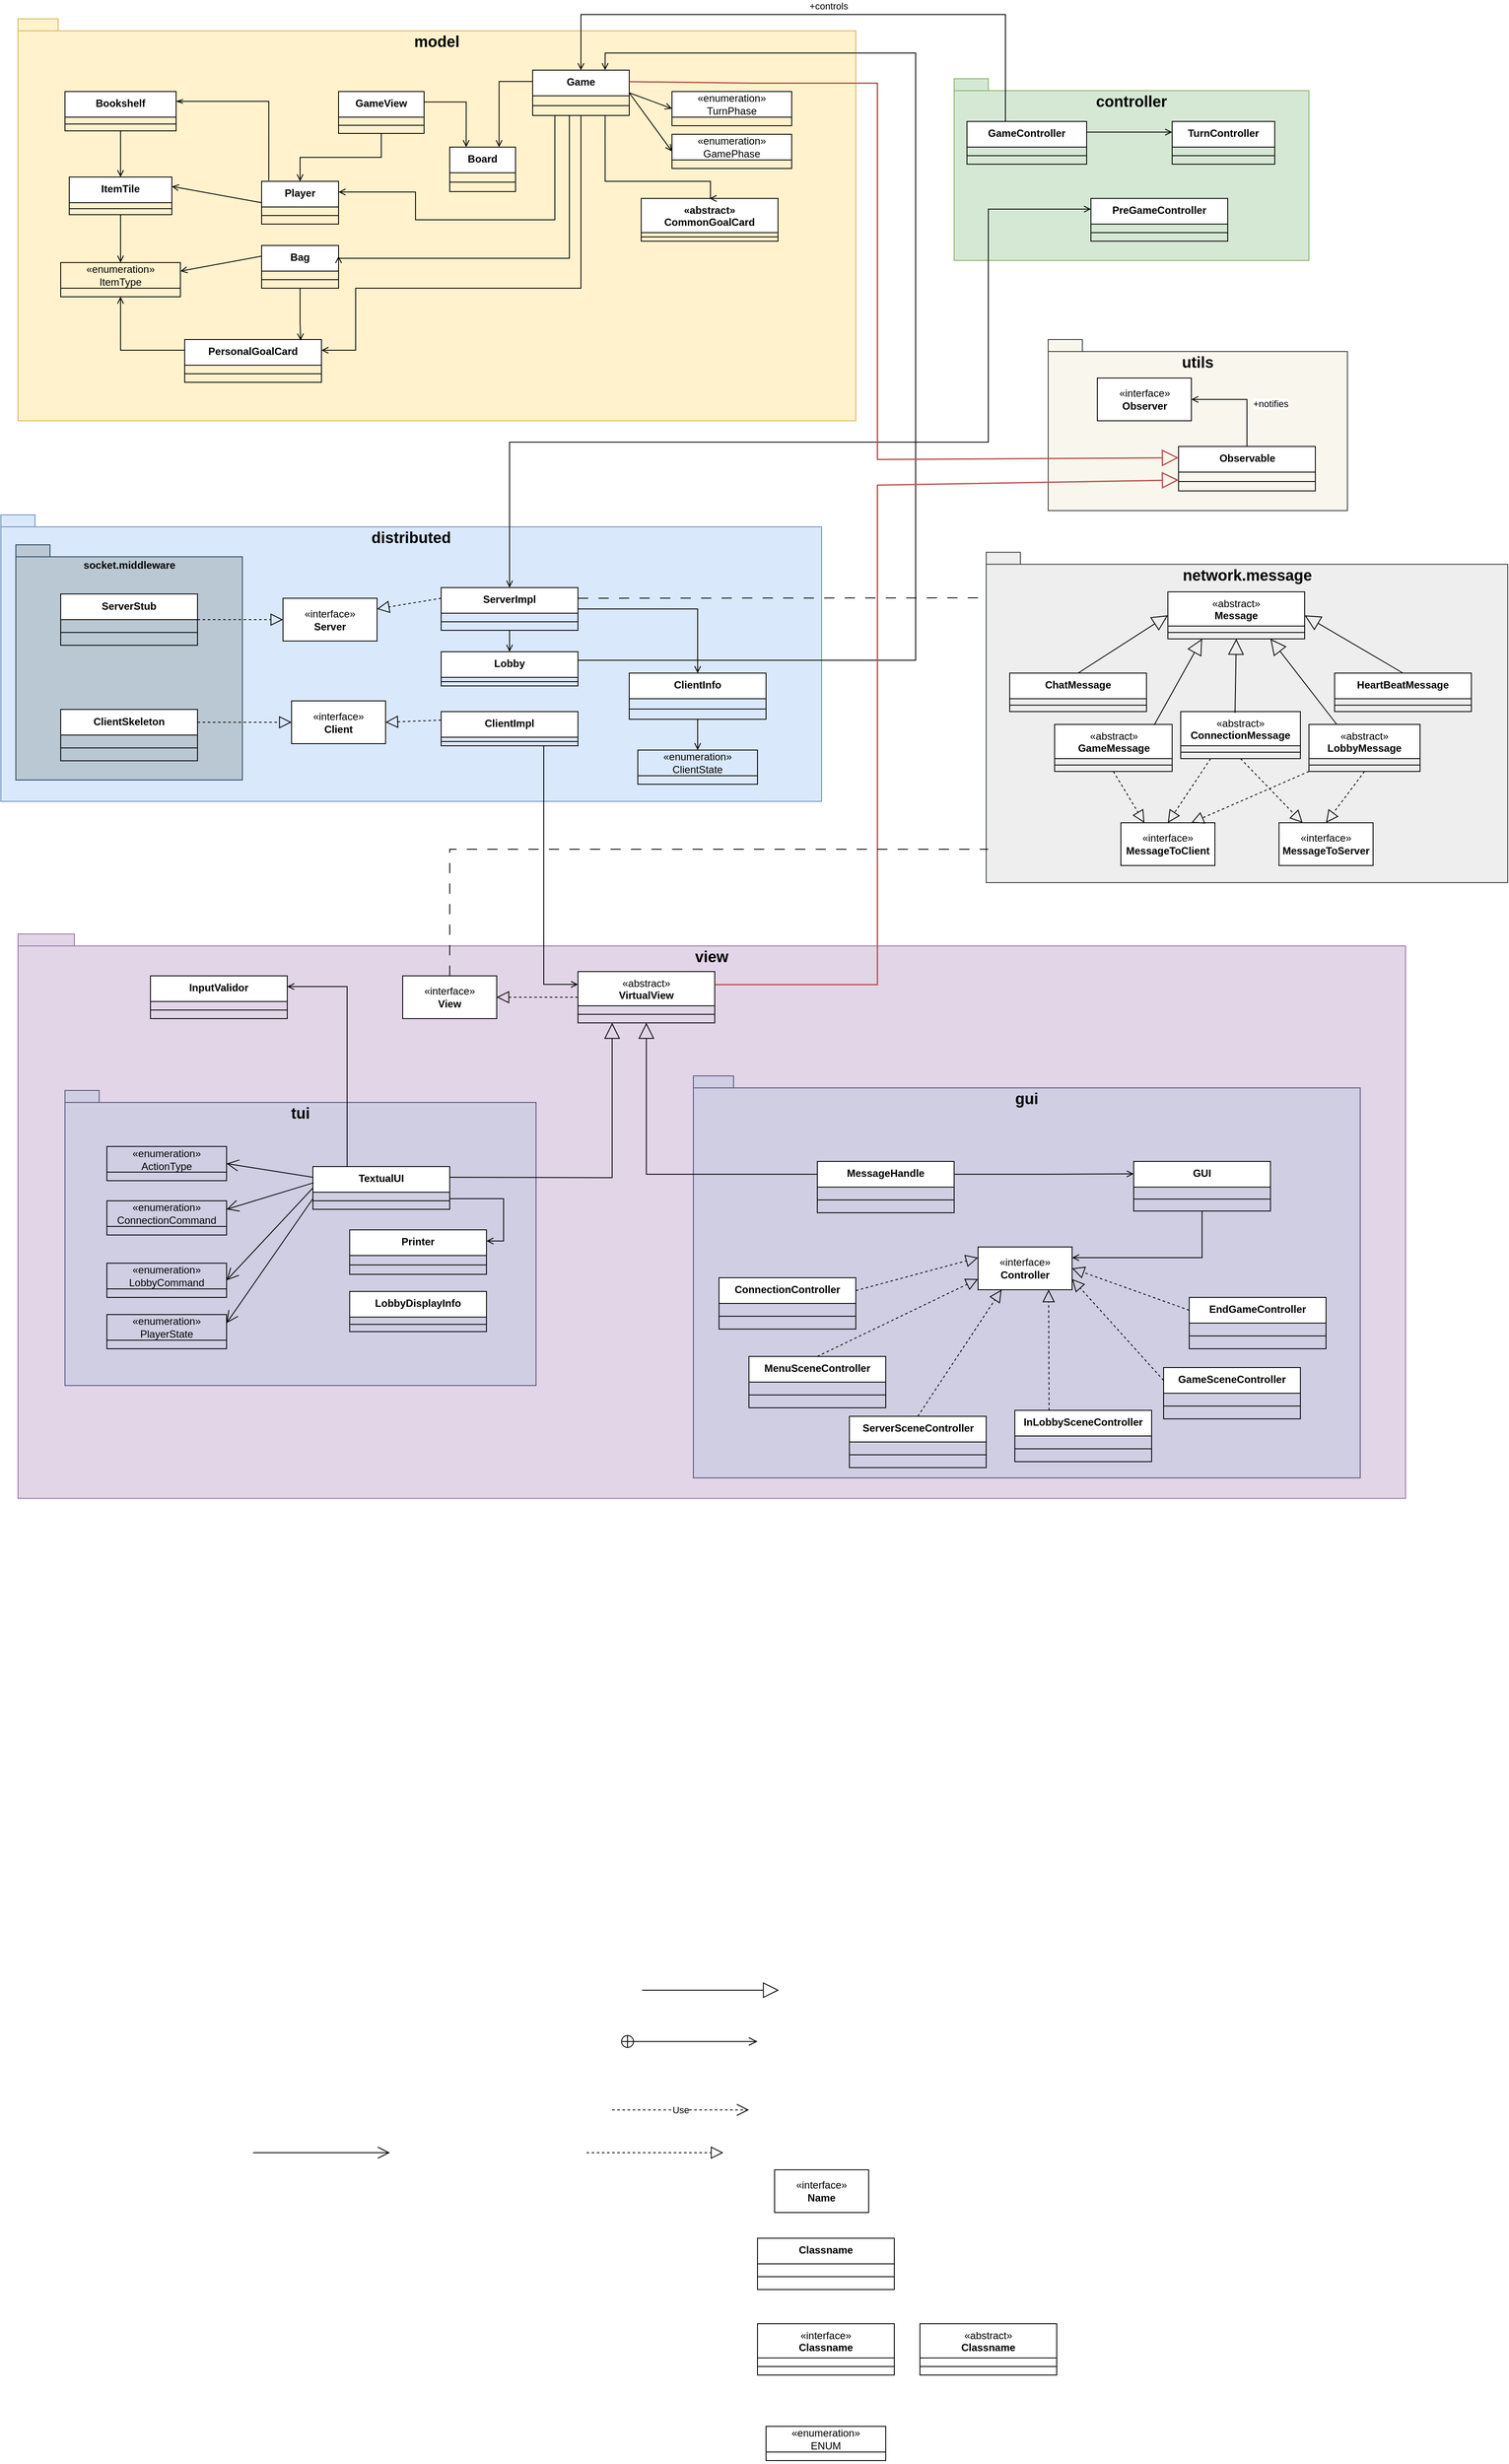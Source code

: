 <mxfile version="21.5.0" type="device">
  <diagram name="Pagina-1" id="6Mq_mjlfumfUOl1YjtqR">
    <mxGraphModel dx="1128" dy="955" grid="0" gridSize="5" guides="1" tooltips="1" connect="1" arrows="1" fold="1" page="1" pageScale="1" pageWidth="827" pageHeight="1169" math="0" shadow="0">
      <root>
        <mxCell id="0" />
        <mxCell id="1" parent="0" />
        <mxCell id="2qe7vK6OA9ovOPbLx4hL-5" value="&lt;font style=&quot;font-size: 18px;&quot;&gt;model&lt;/font&gt;" style="shape=folder;fontStyle=1;spacingTop=10;tabWidth=40;tabHeight=14;tabPosition=left;html=1;whiteSpace=wrap;align=center;verticalAlign=top;fillColor=#fff2cc;strokeColor=#d6b656;" parent="1" vertex="1">
          <mxGeometry x="75" y="85" width="980" height="470" as="geometry" />
        </mxCell>
        <mxCell id="2qe7vK6OA9ovOPbLx4hL-6" value="&lt;font style=&quot;font-size: 18px;&quot;&gt;controller&lt;/font&gt;" style="shape=folder;fontStyle=1;spacingTop=10;tabWidth=40;tabHeight=14;tabPosition=left;html=1;whiteSpace=wrap;verticalAlign=top;fillColor=#d5e8d4;strokeColor=#82b366;" parent="1" vertex="1">
          <mxGeometry x="1170" y="155" width="415" height="212.5" as="geometry" />
        </mxCell>
        <mxCell id="2qe7vK6OA9ovOPbLx4hL-7" value="&lt;font style=&quot;font-size: 18px;&quot;&gt;utils&lt;/font&gt;" style="shape=folder;fontStyle=1;spacingTop=10;tabWidth=40;tabHeight=14;tabPosition=left;html=1;whiteSpace=wrap;verticalAlign=top;fillColor=#f9f7ed;strokeColor=#36393d;" parent="1" vertex="1">
          <mxGeometry x="1280" y="460" width="350" height="200" as="geometry" />
        </mxCell>
        <mxCell id="2qe7vK6OA9ovOPbLx4hL-8" value="&lt;font style=&quot;font-size: 18px;&quot;&gt;network.message&lt;/font&gt;" style="shape=folder;fontStyle=1;spacingTop=10;tabWidth=40;tabHeight=14;tabPosition=left;html=1;whiteSpace=wrap;verticalAlign=top;fillColor=#eeeeee;strokeColor=#36393d;" parent="1" vertex="1">
          <mxGeometry x="1207.5" y="708.75" width="610" height="386.25" as="geometry" />
        </mxCell>
        <mxCell id="2qe7vK6OA9ovOPbLx4hL-9" value="&lt;font style=&quot;font-size: 18px;&quot;&gt;distributed&lt;/font&gt;" style="shape=folder;fontStyle=1;spacingTop=10;tabWidth=40;tabHeight=14;tabPosition=left;html=1;whiteSpace=wrap;verticalAlign=top;fillColor=#dae8fc;strokeColor=#6c8ebf;" parent="1" vertex="1">
          <mxGeometry x="55" y="665" width="960" height="335" as="geometry" />
        </mxCell>
        <mxCell id="2qe7vK6OA9ovOPbLx4hL-10" value="&lt;font style=&quot;font-size: 18px;&quot;&gt;view&lt;/font&gt;" style="shape=folder;fontStyle=1;spacingTop=10;tabWidth=40;tabHeight=14;tabPosition=left;html=1;whiteSpace=wrap;verticalAlign=top;fillColor=#e1d5e7;strokeColor=#9673a6;" parent="1" vertex="1">
          <mxGeometry x="75" y="1155" width="1623" height="660" as="geometry" />
        </mxCell>
        <mxCell id="2qe7vK6OA9ovOPbLx4hL-11" value="&amp;laquo;interface&amp;raquo;&lt;br&gt;&lt;b&gt;Name&lt;/b&gt;" style="html=1;whiteSpace=wrap;" parent="1" vertex="1">
          <mxGeometry x="960" y="2600" width="110" height="50" as="geometry" />
        </mxCell>
        <mxCell id="2qe7vK6OA9ovOPbLx4hL-12" value="Classname" style="swimlane;fontStyle=1;align=center;verticalAlign=top;childLayout=stackLayout;horizontal=1;startSize=30;horizontalStack=0;resizeParent=1;resizeParentMax=0;resizeLast=0;collapsible=1;marginBottom=0;whiteSpace=wrap;html=1;" parent="1" vertex="1">
          <mxGeometry x="940" y="2680" width="160" height="60" as="geometry" />
        </mxCell>
        <mxCell id="2qe7vK6OA9ovOPbLx4hL-14" value="" style="line;strokeWidth=1;fillColor=none;align=left;verticalAlign=middle;spacingTop=-1;spacingLeft=3;spacingRight=3;rotatable=0;labelPosition=right;points=[];portConstraint=eastwest;strokeColor=inherit;" parent="2qe7vK6OA9ovOPbLx4hL-12" vertex="1">
          <mxGeometry y="30" width="160" height="30" as="geometry" />
        </mxCell>
        <mxCell id="2qe7vK6OA9ovOPbLx4hL-29" value="«enumeration»&lt;br&gt;ENUM" style="swimlane;fontStyle=0;childLayout=stackLayout;horizontal=1;startSize=30;fillColor=none;horizontalStack=0;resizeParent=1;resizeParentMax=0;resizeLast=0;collapsible=1;marginBottom=0;whiteSpace=wrap;html=1;" parent="1" vertex="1">
          <mxGeometry x="950" y="2900" width="140" height="40" as="geometry" />
        </mxCell>
        <mxCell id="2qe7vK6OA9ovOPbLx4hL-30" value="&lt;br&gt;" style="text;strokeColor=none;fillColor=none;align=left;verticalAlign=top;spacingLeft=4;spacingRight=4;overflow=hidden;rotatable=0;points=[[0,0.5],[1,0.5]];portConstraint=eastwest;whiteSpace=wrap;html=1;" parent="2qe7vK6OA9ovOPbLx4hL-29" vertex="1">
          <mxGeometry y="30" width="140" height="10" as="geometry" />
        </mxCell>
        <mxCell id="2qe7vK6OA9ovOPbLx4hL-33" value="&lt;span style=&quot;font-weight: normal;&quot;&gt;«interface»&lt;br&gt;&lt;/span&gt;Classname" style="swimlane;fontStyle=1;align=center;verticalAlign=top;childLayout=stackLayout;horizontal=1;startSize=40;horizontalStack=0;resizeParent=1;resizeParentMax=0;resizeLast=0;collapsible=1;marginBottom=0;whiteSpace=wrap;html=1;" parent="1" vertex="1">
          <mxGeometry x="940" y="2780" width="160" height="60" as="geometry" />
        </mxCell>
        <mxCell id="2qe7vK6OA9ovOPbLx4hL-34" value="" style="line;strokeWidth=1;fillColor=none;align=left;verticalAlign=middle;spacingTop=-1;spacingLeft=3;spacingRight=3;rotatable=0;labelPosition=right;points=[];portConstraint=eastwest;strokeColor=inherit;" parent="2qe7vK6OA9ovOPbLx4hL-33" vertex="1">
          <mxGeometry y="40" width="160" height="20" as="geometry" />
        </mxCell>
        <mxCell id="2qe7vK6OA9ovOPbLx4hL-35" value="&lt;span style=&quot;font-weight: normal;&quot;&gt;«abstract»&lt;br&gt;&lt;/span&gt;Classname" style="swimlane;fontStyle=1;align=center;verticalAlign=top;childLayout=stackLayout;horizontal=1;startSize=40;horizontalStack=0;resizeParent=1;resizeParentMax=0;resizeLast=0;collapsible=1;marginBottom=0;whiteSpace=wrap;html=1;" parent="1" vertex="1">
          <mxGeometry x="1130" y="2780" width="160" height="60" as="geometry" />
        </mxCell>
        <mxCell id="2qe7vK6OA9ovOPbLx4hL-36" value="" style="line;strokeWidth=1;fillColor=none;align=left;verticalAlign=middle;spacingTop=-1;spacingLeft=3;spacingRight=3;rotatable=0;labelPosition=right;points=[];portConstraint=eastwest;strokeColor=inherit;" parent="2qe7vK6OA9ovOPbLx4hL-35" vertex="1">
          <mxGeometry y="40" width="160" height="20" as="geometry" />
        </mxCell>
        <mxCell id="2qe7vK6OA9ovOPbLx4hL-39" value="«abstract»&lt;br style=&quot;border-color: var(--border-color); font-weight: 400;&quot;&gt;CommonGoalCard" style="swimlane;fontStyle=1;align=center;verticalAlign=top;childLayout=stackLayout;horizontal=1;startSize=40;horizontalStack=0;resizeParent=1;resizeParentMax=0;resizeLast=0;collapsible=1;marginBottom=0;whiteSpace=wrap;html=1;" parent="1" vertex="1">
          <mxGeometry x="804" y="295" width="160" height="50" as="geometry" />
        </mxCell>
        <mxCell id="2qe7vK6OA9ovOPbLx4hL-40" value="" style="line;strokeWidth=1;fillColor=none;align=left;verticalAlign=middle;spacingTop=-1;spacingLeft=3;spacingRight=3;rotatable=0;labelPosition=right;points=[];portConstraint=eastwest;strokeColor=inherit;" parent="2qe7vK6OA9ovOPbLx4hL-39" vertex="1">
          <mxGeometry y="40" width="160" height="10" as="geometry" />
        </mxCell>
        <mxCell id="wJdnqVq0FRM58SnaqcS5-16" style="edgeStyle=orthogonalEdgeStyle;rounded=0;orthogonalLoop=1;jettySize=auto;html=1;exitX=0.093;exitY=-0.017;exitDx=0;exitDy=0;entryX=1;entryY=0.25;entryDx=0;entryDy=0;exitPerimeter=0;endArrow=openThin;endFill=0;" parent="1" source="2qe7vK6OA9ovOPbLx4hL-41" target="2qe7vK6OA9ovOPbLx4hL-43" edge="1">
          <mxGeometry relative="1" as="geometry" />
        </mxCell>
        <mxCell id="2qe7vK6OA9ovOPbLx4hL-41" value="Player" style="swimlane;fontStyle=1;align=center;verticalAlign=top;childLayout=stackLayout;horizontal=1;startSize=30;horizontalStack=0;resizeParent=1;resizeParentMax=0;resizeLast=0;collapsible=1;marginBottom=0;whiteSpace=wrap;html=1;" parent="1" vertex="1">
          <mxGeometry x="360" y="275" width="90" height="50" as="geometry" />
        </mxCell>
        <mxCell id="2qe7vK6OA9ovOPbLx4hL-42" value="" style="line;strokeWidth=1;fillColor=none;align=left;verticalAlign=middle;spacingTop=-1;spacingLeft=3;spacingRight=3;rotatable=0;labelPosition=right;points=[];portConstraint=eastwest;strokeColor=inherit;" parent="2qe7vK6OA9ovOPbLx4hL-41" vertex="1">
          <mxGeometry y="30" width="90" height="20" as="geometry" />
        </mxCell>
        <mxCell id="wJdnqVq0FRM58SnaqcS5-22" style="edgeStyle=orthogonalEdgeStyle;rounded=0;orthogonalLoop=1;jettySize=auto;html=1;exitX=0.5;exitY=1;exitDx=0;exitDy=0;endArrow=open;endFill=0;" parent="1" source="2qe7vK6OA9ovOPbLx4hL-43" target="2qe7vK6OA9ovOPbLx4hL-49" edge="1">
          <mxGeometry relative="1" as="geometry" />
        </mxCell>
        <mxCell id="2qe7vK6OA9ovOPbLx4hL-43" value="Bookshelf" style="swimlane;fontStyle=1;align=center;verticalAlign=top;childLayout=stackLayout;horizontal=1;startSize=30;horizontalStack=0;resizeParent=1;resizeParentMax=0;resizeLast=0;collapsible=1;marginBottom=0;whiteSpace=wrap;html=1;" parent="1" vertex="1">
          <mxGeometry x="130" y="170" width="130" height="46" as="geometry" />
        </mxCell>
        <mxCell id="2qe7vK6OA9ovOPbLx4hL-44" value="" style="line;strokeWidth=1;fillColor=none;align=left;verticalAlign=middle;spacingTop=-1;spacingLeft=3;spacingRight=3;rotatable=0;labelPosition=right;points=[];portConstraint=eastwest;strokeColor=inherit;" parent="2qe7vK6OA9ovOPbLx4hL-43" vertex="1">
          <mxGeometry y="30" width="130" height="16" as="geometry" />
        </mxCell>
        <mxCell id="2qe7vK6OA9ovOPbLx4hL-45" value="Board" style="swimlane;fontStyle=1;align=center;verticalAlign=top;childLayout=stackLayout;horizontal=1;startSize=30;horizontalStack=0;resizeParent=1;resizeParentMax=0;resizeLast=0;collapsible=1;marginBottom=0;whiteSpace=wrap;html=1;" parent="1" vertex="1">
          <mxGeometry x="580" y="235" width="77" height="52" as="geometry" />
        </mxCell>
        <mxCell id="2qe7vK6OA9ovOPbLx4hL-46" value="" style="line;strokeWidth=1;fillColor=none;align=left;verticalAlign=middle;spacingTop=-1;spacingLeft=3;spacingRight=3;rotatable=0;labelPosition=right;points=[];portConstraint=eastwest;strokeColor=inherit;" parent="2qe7vK6OA9ovOPbLx4hL-45" vertex="1">
          <mxGeometry y="30" width="77" height="22" as="geometry" />
        </mxCell>
        <mxCell id="wJdnqVq0FRM58SnaqcS5-51" style="edgeStyle=orthogonalEdgeStyle;rounded=0;orthogonalLoop=1;jettySize=auto;html=1;exitX=0;exitY=0.25;exitDx=0;exitDy=0;entryX=0.5;entryY=1;entryDx=0;entryDy=0;endArrow=open;endFill=0;" parent="1" source="2qe7vK6OA9ovOPbLx4hL-47" target="2qe7vK6OA9ovOPbLx4hL-72" edge="1">
          <mxGeometry relative="1" as="geometry" />
        </mxCell>
        <mxCell id="2qe7vK6OA9ovOPbLx4hL-47" value="PersonalGoalCard" style="swimlane;fontStyle=1;align=center;verticalAlign=top;childLayout=stackLayout;horizontal=1;startSize=30;horizontalStack=0;resizeParent=1;resizeParentMax=0;resizeLast=0;collapsible=1;marginBottom=0;whiteSpace=wrap;html=1;" parent="1" vertex="1">
          <mxGeometry x="270" y="460" width="160" height="50" as="geometry" />
        </mxCell>
        <mxCell id="2qe7vK6OA9ovOPbLx4hL-48" value="" style="line;strokeWidth=1;fillColor=none;align=left;verticalAlign=middle;spacingTop=-1;spacingLeft=3;spacingRight=3;rotatable=0;labelPosition=right;points=[];portConstraint=eastwest;strokeColor=inherit;" parent="2qe7vK6OA9ovOPbLx4hL-47" vertex="1">
          <mxGeometry y="30" width="160" height="20" as="geometry" />
        </mxCell>
        <mxCell id="wJdnqVq0FRM58SnaqcS5-10" style="edgeStyle=orthogonalEdgeStyle;rounded=0;orthogonalLoop=1;jettySize=auto;html=1;endArrow=open;endFill=0;" parent="1" source="2qe7vK6OA9ovOPbLx4hL-49" target="2qe7vK6OA9ovOPbLx4hL-72" edge="1">
          <mxGeometry relative="1" as="geometry" />
        </mxCell>
        <mxCell id="2qe7vK6OA9ovOPbLx4hL-49" value="ItemTile" style="swimlane;fontStyle=1;align=center;verticalAlign=top;childLayout=stackLayout;horizontal=1;startSize=30;horizontalStack=0;resizeParent=1;resizeParentMax=0;resizeLast=0;collapsible=1;marginBottom=0;whiteSpace=wrap;html=1;" parent="1" vertex="1">
          <mxGeometry x="135" y="270" width="120" height="44" as="geometry" />
        </mxCell>
        <mxCell id="2qe7vK6OA9ovOPbLx4hL-50" value="" style="line;strokeWidth=1;fillColor=none;align=left;verticalAlign=middle;spacingTop=-1;spacingLeft=3;spacingRight=3;rotatable=0;labelPosition=right;points=[];portConstraint=eastwest;strokeColor=inherit;" parent="2qe7vK6OA9ovOPbLx4hL-49" vertex="1">
          <mxGeometry y="30" width="120" height="14" as="geometry" />
        </mxCell>
        <mxCell id="wJdnqVq0FRM58SnaqcS5-24" style="edgeStyle=orthogonalEdgeStyle;rounded=0;orthogonalLoop=1;jettySize=auto;html=1;endArrow=open;endFill=0;" parent="1" source="2qe7vK6OA9ovOPbLx4hL-51" target="2qe7vK6OA9ovOPbLx4hL-41" edge="1">
          <mxGeometry relative="1" as="geometry" />
        </mxCell>
        <mxCell id="wJdnqVq0FRM58SnaqcS5-48" style="edgeStyle=orthogonalEdgeStyle;rounded=0;orthogonalLoop=1;jettySize=auto;html=1;exitX=1;exitY=0.25;exitDx=0;exitDy=0;entryX=0.25;entryY=0;entryDx=0;entryDy=0;endArrow=open;endFill=0;" parent="1" source="2qe7vK6OA9ovOPbLx4hL-51" target="2qe7vK6OA9ovOPbLx4hL-45" edge="1">
          <mxGeometry relative="1" as="geometry" />
        </mxCell>
        <mxCell id="2qe7vK6OA9ovOPbLx4hL-51" value="GameView" style="swimlane;fontStyle=1;align=center;verticalAlign=top;childLayout=stackLayout;horizontal=1;startSize=30;horizontalStack=0;resizeParent=1;resizeParentMax=0;resizeLast=0;collapsible=1;marginBottom=0;whiteSpace=wrap;html=1;" parent="1" vertex="1">
          <mxGeometry x="450" y="170" width="100" height="49" as="geometry" />
        </mxCell>
        <mxCell id="2qe7vK6OA9ovOPbLx4hL-52" value="" style="line;strokeWidth=1;fillColor=none;align=left;verticalAlign=middle;spacingTop=-1;spacingLeft=3;spacingRight=3;rotatable=0;labelPosition=right;points=[];portConstraint=eastwest;strokeColor=inherit;" parent="2qe7vK6OA9ovOPbLx4hL-51" vertex="1">
          <mxGeometry y="30" width="100" height="19" as="geometry" />
        </mxCell>
        <mxCell id="wJdnqVq0FRM58SnaqcS5-47" style="edgeStyle=orthogonalEdgeStyle;rounded=0;orthogonalLoop=1;jettySize=auto;html=1;exitX=0.5;exitY=1;exitDx=0;exitDy=0;entryX=0.848;entryY=0.023;entryDx=0;entryDy=0;entryPerimeter=0;endArrow=open;endFill=0;" parent="1" source="2qe7vK6OA9ovOPbLx4hL-55" target="2qe7vK6OA9ovOPbLx4hL-47" edge="1">
          <mxGeometry relative="1" as="geometry">
            <Array as="points">
              <mxPoint x="405" y="440" />
            </Array>
          </mxGeometry>
        </mxCell>
        <mxCell id="2qe7vK6OA9ovOPbLx4hL-55" value="Bag" style="swimlane;fontStyle=1;align=center;verticalAlign=top;childLayout=stackLayout;horizontal=1;startSize=30;horizontalStack=0;resizeParent=1;resizeParentMax=0;resizeLast=0;collapsible=1;marginBottom=0;whiteSpace=wrap;html=1;" parent="1" vertex="1">
          <mxGeometry x="360" y="350" width="90" height="50" as="geometry" />
        </mxCell>
        <mxCell id="2qe7vK6OA9ovOPbLx4hL-56" value="" style="line;strokeWidth=1;fillColor=none;align=left;verticalAlign=middle;spacingTop=-1;spacingLeft=3;spacingRight=3;rotatable=0;labelPosition=right;points=[];portConstraint=eastwest;strokeColor=inherit;" parent="2qe7vK6OA9ovOPbLx4hL-55" vertex="1">
          <mxGeometry y="30" width="90" height="20" as="geometry" />
        </mxCell>
        <mxCell id="2qe7vK6OA9ovOPbLx4hL-59" value="«interface»&lt;br&gt;&lt;b&gt;Observer&lt;/b&gt;" style="html=1;whiteSpace=wrap;" parent="1" vertex="1">
          <mxGeometry x="1337.5" y="505" width="110" height="50" as="geometry" />
        </mxCell>
        <mxCell id="EsLmEgkiOm4dnzLNr7Mo-23" value="+notifies" style="edgeStyle=orthogonalEdgeStyle;rounded=0;orthogonalLoop=1;jettySize=auto;html=1;exitX=0.5;exitY=0;exitDx=0;exitDy=0;entryX=1;entryY=0.5;entryDx=0;entryDy=0;endArrow=open;endFill=0;" parent="1" source="2qe7vK6OA9ovOPbLx4hL-60" target="2qe7vK6OA9ovOPbLx4hL-59" edge="1">
          <mxGeometry x="-0.167" y="-27" relative="1" as="geometry">
            <mxPoint as="offset" />
          </mxGeometry>
        </mxCell>
        <mxCell id="2qe7vK6OA9ovOPbLx4hL-60" value="Observable" style="swimlane;fontStyle=1;align=center;verticalAlign=top;childLayout=stackLayout;horizontal=1;startSize=30;horizontalStack=0;resizeParent=1;resizeParentMax=0;resizeLast=0;collapsible=1;marginBottom=0;whiteSpace=wrap;html=1;" parent="1" vertex="1">
          <mxGeometry x="1432.5" y="585" width="160" height="52" as="geometry" />
        </mxCell>
        <mxCell id="2qe7vK6OA9ovOPbLx4hL-61" value="" style="line;strokeWidth=1;align=left;verticalAlign=middle;spacingTop=-1;spacingLeft=3;spacingRight=3;rotatable=0;labelPosition=right;points=[];portConstraint=eastwest;" parent="2qe7vK6OA9ovOPbLx4hL-60" vertex="1">
          <mxGeometry y="30" width="160" height="22" as="geometry" />
        </mxCell>
        <mxCell id="EsLmEgkiOm4dnzLNr7Mo-4" style="edgeStyle=orthogonalEdgeStyle;rounded=0;orthogonalLoop=1;jettySize=auto;html=1;exitX=1;exitY=0.25;exitDx=0;exitDy=0;entryX=0;entryY=0.25;entryDx=0;entryDy=0;endArrow=open;endFill=0;" parent="1" source="2qe7vK6OA9ovOPbLx4hL-62" target="2qe7vK6OA9ovOPbLx4hL-64" edge="1">
          <mxGeometry relative="1" as="geometry" />
        </mxCell>
        <mxCell id="EsLmEgkiOm4dnzLNr7Mo-5" value="+controls" style="edgeStyle=orthogonalEdgeStyle;rounded=0;orthogonalLoop=1;jettySize=auto;html=1;exitX=0.5;exitY=0;exitDx=0;exitDy=0;entryX=0.5;entryY=0;entryDx=0;entryDy=0;endArrow=open;endFill=0;" parent="1" source="2qe7vK6OA9ovOPbLx4hL-62" target="2qe7vK6OA9ovOPbLx4hL-53" edge="1">
          <mxGeometry x="0.005" y="-10" relative="1" as="geometry">
            <Array as="points">
              <mxPoint x="1230" y="80" />
              <mxPoint x="734" y="80" />
            </Array>
            <mxPoint as="offset" />
          </mxGeometry>
        </mxCell>
        <mxCell id="2qe7vK6OA9ovOPbLx4hL-62" value="GameController" style="swimlane;fontStyle=1;align=center;verticalAlign=top;childLayout=stackLayout;horizontal=1;startSize=30;horizontalStack=0;resizeParent=1;resizeParentMax=0;resizeLast=0;collapsible=1;marginBottom=0;whiteSpace=wrap;html=1;" parent="1" vertex="1">
          <mxGeometry x="1185" y="205" width="140" height="50" as="geometry" />
        </mxCell>
        <mxCell id="2qe7vK6OA9ovOPbLx4hL-63" value="" style="line;strokeWidth=1;fillColor=none;align=left;verticalAlign=middle;spacingTop=-1;spacingLeft=3;spacingRight=3;rotatable=0;labelPosition=right;points=[];portConstraint=eastwest;strokeColor=inherit;" parent="2qe7vK6OA9ovOPbLx4hL-62" vertex="1">
          <mxGeometry y="30" width="140" height="20" as="geometry" />
        </mxCell>
        <mxCell id="2qe7vK6OA9ovOPbLx4hL-64" value="TurnController" style="swimlane;fontStyle=1;align=center;verticalAlign=top;childLayout=stackLayout;horizontal=1;startSize=30;horizontalStack=0;resizeParent=1;resizeParentMax=0;resizeLast=0;collapsible=1;marginBottom=0;whiteSpace=wrap;html=1;" parent="1" vertex="1">
          <mxGeometry x="1425" y="205" width="120" height="50" as="geometry" />
        </mxCell>
        <mxCell id="2qe7vK6OA9ovOPbLx4hL-65" value="" style="line;strokeWidth=1;fillColor=none;align=left;verticalAlign=middle;spacingTop=-1;spacingLeft=3;spacingRight=3;rotatable=0;labelPosition=right;points=[];portConstraint=eastwest;strokeColor=inherit;" parent="2qe7vK6OA9ovOPbLx4hL-64" vertex="1">
          <mxGeometry y="30" width="120" height="20" as="geometry" />
        </mxCell>
        <mxCell id="EsLmEgkiOm4dnzLNr7Mo-65" style="edgeStyle=orthogonalEdgeStyle;shape=connector;rounded=0;orthogonalLoop=1;jettySize=auto;html=1;exitX=0;exitY=0.25;exitDx=0;exitDy=0;entryX=0.5;entryY=0;entryDx=0;entryDy=0;labelBackgroundColor=default;strokeColor=default;fontFamily=Helvetica;fontSize=11;fontColor=default;endArrow=open;endFill=0;startArrow=open;startFill=0;" parent="1" source="2qe7vK6OA9ovOPbLx4hL-66" target="2qe7vK6OA9ovOPbLx4hL-85" edge="1">
          <mxGeometry relative="1" as="geometry">
            <Array as="points">
              <mxPoint x="1210" y="308" />
              <mxPoint x="1210" y="580" />
              <mxPoint x="650" y="580" />
            </Array>
          </mxGeometry>
        </mxCell>
        <mxCell id="2qe7vK6OA9ovOPbLx4hL-66" value="PreGameController" style="swimlane;fontStyle=1;align=center;verticalAlign=top;childLayout=stackLayout;horizontal=1;startSize=30;horizontalStack=0;resizeParent=1;resizeParentMax=0;resizeLast=0;collapsible=1;marginBottom=0;whiteSpace=wrap;html=1;" parent="1" vertex="1">
          <mxGeometry x="1330" y="295" width="160" height="50" as="geometry" />
        </mxCell>
        <mxCell id="2qe7vK6OA9ovOPbLx4hL-67" value="" style="line;strokeWidth=1;fillColor=none;align=left;verticalAlign=middle;spacingTop=-1;spacingLeft=3;spacingRight=3;rotatable=0;labelPosition=right;points=[];portConstraint=eastwest;strokeColor=inherit;" parent="2qe7vK6OA9ovOPbLx4hL-66" vertex="1">
          <mxGeometry y="30" width="160" height="20" as="geometry" />
        </mxCell>
        <mxCell id="2qe7vK6OA9ovOPbLx4hL-72" value="«enumeration»&lt;br&gt;ItemType" style="swimlane;fontStyle=0;childLayout=stackLayout;horizontal=1;startSize=30;fillColor=none;horizontalStack=0;resizeParent=1;resizeParentMax=0;resizeLast=0;collapsible=1;marginBottom=0;whiteSpace=wrap;html=1;" parent="1" vertex="1">
          <mxGeometry x="125" y="370" width="140" height="40" as="geometry" />
        </mxCell>
        <mxCell id="2qe7vK6OA9ovOPbLx4hL-73" value="&lt;br&gt;" style="text;strokeColor=none;fillColor=none;align=left;verticalAlign=top;spacingLeft=4;spacingRight=4;overflow=hidden;rotatable=0;points=[[0,0.5],[1,0.5]];portConstraint=eastwest;whiteSpace=wrap;html=1;" parent="2qe7vK6OA9ovOPbLx4hL-72" vertex="1">
          <mxGeometry y="30" width="140" height="10" as="geometry" />
        </mxCell>
        <mxCell id="2qe7vK6OA9ovOPbLx4hL-81" value="«interface»&lt;br&gt;&lt;b&gt;Client&lt;/b&gt;" style="html=1;whiteSpace=wrap;" parent="1" vertex="1">
          <mxGeometry x="395" y="882.5" width="110" height="50" as="geometry" />
        </mxCell>
        <mxCell id="2qe7vK6OA9ovOPbLx4hL-82" value="«interface»&lt;br&gt;&lt;b&gt;Server&lt;/b&gt;" style="html=1;whiteSpace=wrap;" parent="1" vertex="1">
          <mxGeometry x="385" y="762.5" width="110" height="50" as="geometry" />
        </mxCell>
        <mxCell id="EsLmEgkiOm4dnzLNr7Mo-71" style="edgeStyle=orthogonalEdgeStyle;shape=connector;rounded=0;orthogonalLoop=1;jettySize=auto;html=1;entryX=0.5;entryY=0;entryDx=0;entryDy=0;labelBackgroundColor=default;strokeColor=default;fontFamily=Helvetica;fontSize=11;fontColor=default;endArrow=open;endFill=0;" parent="1" source="2qe7vK6OA9ovOPbLx4hL-83" target="2qe7vK6OA9ovOPbLx4hL-92" edge="1">
          <mxGeometry relative="1" as="geometry" />
        </mxCell>
        <mxCell id="2qe7vK6OA9ovOPbLx4hL-83" value="ClientInfo" style="swimlane;fontStyle=1;align=center;verticalAlign=top;childLayout=stackLayout;horizontal=1;startSize=30;horizontalStack=0;resizeParent=1;resizeParentMax=0;resizeLast=0;collapsible=1;marginBottom=0;whiteSpace=wrap;html=1;" parent="1" vertex="1">
          <mxGeometry x="790" y="850" width="160" height="54" as="geometry" />
        </mxCell>
        <mxCell id="2qe7vK6OA9ovOPbLx4hL-84" value="" style="line;strokeWidth=1;fillColor=none;align=left;verticalAlign=middle;spacingTop=-1;spacingLeft=3;spacingRight=3;rotatable=0;labelPosition=right;points=[];portConstraint=eastwest;strokeColor=inherit;" parent="2qe7vK6OA9ovOPbLx4hL-83" vertex="1">
          <mxGeometry y="30" width="160" height="24" as="geometry" />
        </mxCell>
        <mxCell id="EsLmEgkiOm4dnzLNr7Mo-75" style="edgeStyle=orthogonalEdgeStyle;shape=connector;rounded=0;orthogonalLoop=1;jettySize=auto;html=1;exitX=0.5;exitY=1;exitDx=0;exitDy=0;entryX=0.5;entryY=0;entryDx=0;entryDy=0;labelBackgroundColor=default;strokeColor=default;fontFamily=Helvetica;fontSize=11;fontColor=default;endArrow=open;endFill=0;" parent="1" source="2qe7vK6OA9ovOPbLx4hL-85" target="2qe7vK6OA9ovOPbLx4hL-87" edge="1">
          <mxGeometry relative="1" as="geometry" />
        </mxCell>
        <mxCell id="EsLmEgkiOm4dnzLNr7Mo-76" style="edgeStyle=orthogonalEdgeStyle;shape=connector;rounded=0;orthogonalLoop=1;jettySize=auto;html=1;exitX=1;exitY=0.25;exitDx=0;exitDy=0;labelBackgroundColor=default;strokeColor=default;fontFamily=Helvetica;fontSize=11;fontColor=default;endArrow=none;endFill=0;dashed=1;dashPattern=12 12;" parent="1" source="2qe7vK6OA9ovOPbLx4hL-85" edge="1">
          <mxGeometry relative="1" as="geometry">
            <mxPoint x="1205" y="762" as="targetPoint" />
          </mxGeometry>
        </mxCell>
        <mxCell id="EsLmEgkiOm4dnzLNr7Mo-80" style="edgeStyle=orthogonalEdgeStyle;shape=connector;rounded=0;orthogonalLoop=1;jettySize=auto;html=1;exitX=1;exitY=0.5;exitDx=0;exitDy=0;entryX=0.5;entryY=0;entryDx=0;entryDy=0;labelBackgroundColor=default;strokeColor=default;fontFamily=Helvetica;fontSize=11;fontColor=default;endArrow=open;endFill=0;" parent="1" source="2qe7vK6OA9ovOPbLx4hL-85" target="2qe7vK6OA9ovOPbLx4hL-83" edge="1">
          <mxGeometry relative="1" as="geometry" />
        </mxCell>
        <mxCell id="2qe7vK6OA9ovOPbLx4hL-85" value="ServerImpl" style="swimlane;fontStyle=1;align=center;verticalAlign=top;childLayout=stackLayout;horizontal=1;startSize=30;horizontalStack=0;resizeParent=1;resizeParentMax=0;resizeLast=0;collapsible=1;marginBottom=0;whiteSpace=wrap;html=1;" parent="1" vertex="1">
          <mxGeometry x="570" y="750" width="160" height="50" as="geometry" />
        </mxCell>
        <mxCell id="2qe7vK6OA9ovOPbLx4hL-86" value="" style="line;strokeWidth=1;fillColor=none;align=left;verticalAlign=middle;spacingTop=-1;spacingLeft=3;spacingRight=3;rotatable=0;labelPosition=right;points=[];portConstraint=eastwest;strokeColor=inherit;" parent="2qe7vK6OA9ovOPbLx4hL-85" vertex="1">
          <mxGeometry y="30" width="160" height="20" as="geometry" />
        </mxCell>
        <mxCell id="EsLmEgkiOm4dnzLNr7Mo-72" style="edgeStyle=orthogonalEdgeStyle;shape=connector;rounded=0;orthogonalLoop=1;jettySize=auto;html=1;exitX=1;exitY=0.25;exitDx=0;exitDy=0;entryX=0.75;entryY=0;entryDx=0;entryDy=0;labelBackgroundColor=default;strokeColor=default;fontFamily=Helvetica;fontSize=11;fontColor=default;endArrow=open;endFill=0;" parent="1" source="2qe7vK6OA9ovOPbLx4hL-87" target="2qe7vK6OA9ovOPbLx4hL-53" edge="1">
          <mxGeometry relative="1" as="geometry">
            <Array as="points">
              <mxPoint x="1125" y="835" />
              <mxPoint x="1125" y="125" />
              <mxPoint x="762" y="125" />
            </Array>
          </mxGeometry>
        </mxCell>
        <mxCell id="2qe7vK6OA9ovOPbLx4hL-87" value="Lobby" style="swimlane;fontStyle=1;align=center;verticalAlign=top;childLayout=stackLayout;horizontal=1;startSize=30;horizontalStack=0;resizeParent=1;resizeParentMax=0;resizeLast=0;collapsible=1;marginBottom=0;whiteSpace=wrap;html=1;" parent="1" vertex="1">
          <mxGeometry x="570" y="825" width="160" height="40" as="geometry" />
        </mxCell>
        <mxCell id="2qe7vK6OA9ovOPbLx4hL-88" value="" style="line;strokeWidth=1;fillColor=none;align=left;verticalAlign=middle;spacingTop=-1;spacingLeft=3;spacingRight=3;rotatable=0;labelPosition=right;points=[];portConstraint=eastwest;strokeColor=inherit;" parent="2qe7vK6OA9ovOPbLx4hL-87" vertex="1">
          <mxGeometry y="30" width="160" height="10" as="geometry" />
        </mxCell>
        <mxCell id="EsLmEgkiOm4dnzLNr7Mo-67" style="edgeStyle=orthogonalEdgeStyle;shape=connector;rounded=0;orthogonalLoop=1;jettySize=auto;html=1;exitX=0.75;exitY=1;exitDx=0;exitDy=0;entryX=0;entryY=0.25;entryDx=0;entryDy=0;labelBackgroundColor=default;strokeColor=default;fontFamily=Helvetica;fontSize=11;fontColor=default;endArrow=open;endFill=0;" parent="1" source="2qe7vK6OA9ovOPbLx4hL-89" target="2qe7vK6OA9ovOPbLx4hL-118" edge="1">
          <mxGeometry relative="1" as="geometry">
            <Array as="points">
              <mxPoint x="690" y="1214" />
            </Array>
          </mxGeometry>
        </mxCell>
        <mxCell id="2qe7vK6OA9ovOPbLx4hL-89" value="ClientImpl" style="swimlane;fontStyle=1;align=center;verticalAlign=top;childLayout=stackLayout;horizontal=1;startSize=30;horizontalStack=0;resizeParent=1;resizeParentMax=0;resizeLast=0;collapsible=1;marginBottom=0;whiteSpace=wrap;html=1;" parent="1" vertex="1">
          <mxGeometry x="570" y="895" width="160" height="40" as="geometry" />
        </mxCell>
        <mxCell id="2qe7vK6OA9ovOPbLx4hL-90" value="" style="line;strokeWidth=1;fillColor=none;align=left;verticalAlign=middle;spacingTop=-1;spacingLeft=3;spacingRight=3;rotatable=0;labelPosition=right;points=[];portConstraint=eastwest;strokeColor=inherit;" parent="2qe7vK6OA9ovOPbLx4hL-89" vertex="1">
          <mxGeometry y="30" width="160" height="10" as="geometry" />
        </mxCell>
        <mxCell id="2qe7vK6OA9ovOPbLx4hL-92" value="«enumeration»&lt;br&gt;ClientState" style="swimlane;fontStyle=0;childLayout=stackLayout;horizontal=1;startSize=30;fillColor=none;horizontalStack=0;resizeParent=1;resizeParentMax=0;resizeLast=0;collapsible=1;marginBottom=0;whiteSpace=wrap;html=1;" parent="1" vertex="1">
          <mxGeometry x="800" y="940" width="140" height="40" as="geometry" />
        </mxCell>
        <mxCell id="2qe7vK6OA9ovOPbLx4hL-93" value="&lt;br&gt;" style="text;strokeColor=none;fillColor=none;align=left;verticalAlign=top;spacingLeft=4;spacingRight=4;overflow=hidden;rotatable=0;points=[[0,0.5],[1,0.5]];portConstraint=eastwest;whiteSpace=wrap;html=1;" parent="2qe7vK6OA9ovOPbLx4hL-92" vertex="1">
          <mxGeometry y="30" width="140" height="10" as="geometry" />
        </mxCell>
        <mxCell id="2qe7vK6OA9ovOPbLx4hL-95" value="socket.middleware" style="shape=folder;fontStyle=1;spacingTop=10;tabWidth=40;tabHeight=14;tabPosition=left;html=1;whiteSpace=wrap;verticalAlign=top;fillColor=#bac8d3;strokeColor=#23445d;" parent="1" vertex="1">
          <mxGeometry x="72.5" y="700" width="265" height="275" as="geometry" />
        </mxCell>
        <mxCell id="2qe7vK6OA9ovOPbLx4hL-96" value="ClientSkeleton" style="swimlane;fontStyle=1;align=center;verticalAlign=top;childLayout=stackLayout;horizontal=1;startSize=30;horizontalStack=0;resizeParent=1;resizeParentMax=0;resizeLast=0;collapsible=1;marginBottom=0;whiteSpace=wrap;html=1;" parent="1" vertex="1">
          <mxGeometry x="125" y="892.5" width="160" height="60" as="geometry" />
        </mxCell>
        <mxCell id="2qe7vK6OA9ovOPbLx4hL-97" value="" style="line;strokeWidth=1;fillColor=none;align=left;verticalAlign=middle;spacingTop=-1;spacingLeft=3;spacingRight=3;rotatable=0;labelPosition=right;points=[];portConstraint=eastwest;strokeColor=inherit;" parent="2qe7vK6OA9ovOPbLx4hL-96" vertex="1">
          <mxGeometry y="30" width="160" height="30" as="geometry" />
        </mxCell>
        <mxCell id="2qe7vK6OA9ovOPbLx4hL-98" value="ServerStub" style="swimlane;fontStyle=1;align=center;verticalAlign=top;childLayout=stackLayout;horizontal=1;startSize=30;horizontalStack=0;resizeParent=1;resizeParentMax=0;resizeLast=0;collapsible=1;marginBottom=0;whiteSpace=wrap;html=1;" parent="1" vertex="1">
          <mxGeometry x="125" y="757.5" width="160" height="60" as="geometry" />
        </mxCell>
        <mxCell id="2qe7vK6OA9ovOPbLx4hL-99" value="" style="line;strokeWidth=1;fillColor=none;align=left;verticalAlign=middle;spacingTop=-1;spacingLeft=3;spacingRight=3;rotatable=0;labelPosition=right;points=[];portConstraint=eastwest;strokeColor=inherit;" parent="2qe7vK6OA9ovOPbLx4hL-98" vertex="1">
          <mxGeometry y="30" width="160" height="30" as="geometry" />
        </mxCell>
        <mxCell id="2qe7vK6OA9ovOPbLx4hL-100" value="&lt;span style=&quot;font-weight: normal;&quot;&gt;«abstract»&lt;br&gt;&lt;/span&gt;Message" style="swimlane;fontStyle=1;align=center;verticalAlign=top;childLayout=stackLayout;horizontal=1;startSize=40;horizontalStack=0;resizeParent=1;resizeParentMax=0;resizeLast=0;collapsible=1;marginBottom=0;whiteSpace=wrap;html=1;" parent="1" vertex="1">
          <mxGeometry x="1420" y="755" width="160" height="55" as="geometry" />
        </mxCell>
        <mxCell id="2qe7vK6OA9ovOPbLx4hL-101" value="" style="line;strokeWidth=1;fillColor=none;align=left;verticalAlign=middle;spacingTop=-1;spacingLeft=3;spacingRight=3;rotatable=0;labelPosition=right;points=[];portConstraint=eastwest;strokeColor=inherit;" parent="2qe7vK6OA9ovOPbLx4hL-100" vertex="1">
          <mxGeometry y="40" width="160" height="15" as="geometry" />
        </mxCell>
        <mxCell id="2qe7vK6OA9ovOPbLx4hL-102" value="«interface»&lt;br&gt;&lt;b&gt;MessageToClient&lt;/b&gt;" style="html=1;whiteSpace=wrap;" parent="1" vertex="1">
          <mxGeometry x="1365" y="1025" width="110" height="50" as="geometry" />
        </mxCell>
        <mxCell id="2qe7vK6OA9ovOPbLx4hL-103" value="«interface»&lt;br&gt;&lt;b style=&quot;border-color: var(--border-color);&quot;&gt;MessageToServer&lt;/b&gt;" style="html=1;whiteSpace=wrap;" parent="1" vertex="1">
          <mxGeometry x="1550" y="1025" width="110" height="50" as="geometry" />
        </mxCell>
        <mxCell id="2qe7vK6OA9ovOPbLx4hL-104" value="&lt;span style=&quot;font-weight: normal;&quot;&gt;«abstract»&lt;/span&gt;&lt;br&gt;GameMessage" style="swimlane;fontStyle=1;align=center;verticalAlign=top;childLayout=stackLayout;horizontal=1;startSize=40;horizontalStack=0;resizeParent=1;resizeParentMax=0;resizeLast=0;collapsible=1;marginBottom=0;whiteSpace=wrap;html=1;" parent="1" vertex="1">
          <mxGeometry x="1287.5" y="910" width="137.5" height="55" as="geometry" />
        </mxCell>
        <mxCell id="2qe7vK6OA9ovOPbLx4hL-105" value="" style="line;strokeWidth=1;fillColor=none;align=left;verticalAlign=middle;spacingTop=-1;spacingLeft=3;spacingRight=3;rotatable=0;labelPosition=right;points=[];portConstraint=eastwest;strokeColor=inherit;" parent="2qe7vK6OA9ovOPbLx4hL-104" vertex="1">
          <mxGeometry y="40" width="137.5" height="15" as="geometry" />
        </mxCell>
        <mxCell id="2qe7vK6OA9ovOPbLx4hL-106" value="&lt;span style=&quot;font-weight: normal;&quot;&gt;«abstract»&lt;/span&gt;&lt;br&gt;ConnectionMessage" style="swimlane;fontStyle=1;align=center;verticalAlign=top;childLayout=stackLayout;horizontal=1;startSize=40;horizontalStack=0;resizeParent=1;resizeParentMax=0;resizeLast=0;collapsible=1;marginBottom=0;whiteSpace=wrap;html=1;" parent="1" vertex="1">
          <mxGeometry x="1435" y="895" width="140" height="55" as="geometry" />
        </mxCell>
        <mxCell id="2qe7vK6OA9ovOPbLx4hL-107" value="" style="line;strokeWidth=1;fillColor=none;align=left;verticalAlign=middle;spacingTop=-1;spacingLeft=3;spacingRight=3;rotatable=0;labelPosition=right;points=[];portConstraint=eastwest;strokeColor=inherit;" parent="2qe7vK6OA9ovOPbLx4hL-106" vertex="1">
          <mxGeometry y="40" width="140" height="15" as="geometry" />
        </mxCell>
        <mxCell id="2qe7vK6OA9ovOPbLx4hL-108" value="&lt;span style=&quot;font-weight: normal;&quot;&gt;«abstract»&lt;/span&gt;&lt;br&gt;LobbyMessage" style="swimlane;fontStyle=1;align=center;verticalAlign=top;childLayout=stackLayout;horizontal=1;startSize=40;horizontalStack=0;resizeParent=1;resizeParentMax=0;resizeLast=0;collapsible=1;marginBottom=0;whiteSpace=wrap;html=1;" parent="1" vertex="1">
          <mxGeometry x="1585" y="910" width="130" height="55" as="geometry" />
        </mxCell>
        <mxCell id="2qe7vK6OA9ovOPbLx4hL-109" value="" style="line;strokeWidth=1;fillColor=none;align=left;verticalAlign=middle;spacingTop=-1;spacingLeft=3;spacingRight=3;rotatable=0;labelPosition=right;points=[];portConstraint=eastwest;strokeColor=inherit;" parent="2qe7vK6OA9ovOPbLx4hL-108" vertex="1">
          <mxGeometry y="40" width="130" height="15" as="geometry" />
        </mxCell>
        <mxCell id="2qe7vK6OA9ovOPbLx4hL-110" value="ChatMessage" style="swimlane;fontStyle=1;align=center;verticalAlign=top;childLayout=stackLayout;horizontal=1;startSize=30;horizontalStack=0;resizeParent=1;resizeParentMax=0;resizeLast=0;collapsible=1;marginBottom=0;whiteSpace=wrap;html=1;" parent="1" vertex="1">
          <mxGeometry x="1235" y="850" width="160" height="45" as="geometry" />
        </mxCell>
        <mxCell id="2qe7vK6OA9ovOPbLx4hL-111" value="" style="line;strokeWidth=1;fillColor=none;align=left;verticalAlign=middle;spacingTop=-1;spacingLeft=3;spacingRight=3;rotatable=0;labelPosition=right;points=[];portConstraint=eastwest;strokeColor=inherit;" parent="2qe7vK6OA9ovOPbLx4hL-110" vertex="1">
          <mxGeometry y="30" width="160" height="15" as="geometry" />
        </mxCell>
        <mxCell id="2qe7vK6OA9ovOPbLx4hL-113" value="HeartBeatMessage" style="swimlane;fontStyle=1;align=center;verticalAlign=top;childLayout=stackLayout;horizontal=1;startSize=30;horizontalStack=0;resizeParent=1;resizeParentMax=0;resizeLast=0;collapsible=1;marginBottom=0;whiteSpace=wrap;html=1;" parent="1" vertex="1">
          <mxGeometry x="1615" y="850" width="160" height="45" as="geometry" />
        </mxCell>
        <mxCell id="2qe7vK6OA9ovOPbLx4hL-114" value="" style="line;strokeWidth=1;fillColor=none;align=left;verticalAlign=middle;spacingTop=-1;spacingLeft=3;spacingRight=3;rotatable=0;labelPosition=right;points=[];portConstraint=eastwest;strokeColor=inherit;" parent="2qe7vK6OA9ovOPbLx4hL-113" vertex="1">
          <mxGeometry y="30" width="160" height="15" as="geometry" />
        </mxCell>
        <mxCell id="2qe7vK6OA9ovOPbLx4hL-117" value="«interface»&lt;br&gt;&lt;b&gt;View&lt;/b&gt;" style="html=1;whiteSpace=wrap;" parent="1" vertex="1">
          <mxGeometry x="525" y="1204" width="110" height="50" as="geometry" />
        </mxCell>
        <mxCell id="2qe7vK6OA9ovOPbLx4hL-118" value="&lt;span style=&quot;font-weight: normal;&quot;&gt;«abstract»&lt;br&gt;&lt;/span&gt;VirtualView" style="swimlane;fontStyle=1;align=center;verticalAlign=top;childLayout=stackLayout;horizontal=1;startSize=40;horizontalStack=0;resizeParent=1;resizeParentMax=0;resizeLast=0;collapsible=1;marginBottom=0;whiteSpace=wrap;html=1;" parent="1" vertex="1">
          <mxGeometry x="730" y="1199" width="160" height="60" as="geometry" />
        </mxCell>
        <mxCell id="2qe7vK6OA9ovOPbLx4hL-119" value="" style="line;strokeWidth=1;fillColor=none;align=left;verticalAlign=middle;spacingTop=-1;spacingLeft=3;spacingRight=3;rotatable=0;labelPosition=right;points=[];portConstraint=eastwest;strokeColor=inherit;" parent="2qe7vK6OA9ovOPbLx4hL-118" vertex="1">
          <mxGeometry y="40" width="160" height="20" as="geometry" />
        </mxCell>
        <mxCell id="2qe7vK6OA9ovOPbLx4hL-120" value="&lt;font style=&quot;font-size: 18px;&quot;&gt;tui&lt;/font&gt;" style="shape=folder;fontStyle=1;spacingTop=10;tabWidth=40;tabHeight=14;tabPosition=left;html=1;whiteSpace=wrap;verticalAlign=top;fillColor=#d0cee2;strokeColor=#56517e;" parent="1" vertex="1">
          <mxGeometry x="130" y="1338" width="551" height="345" as="geometry" />
        </mxCell>
        <mxCell id="2qe7vK6OA9ovOPbLx4hL-121" value="&lt;font style=&quot;font-size: 18px;&quot;&gt;gui&lt;/font&gt;" style="shape=folder;fontStyle=1;spacingTop=10;tabWidth=40;tabHeight=14;tabPosition=left;html=1;whiteSpace=wrap;verticalAlign=top;fillColor=#d0cee2;strokeColor=#56517e;" parent="1" vertex="1">
          <mxGeometry x="865" y="1321" width="780" height="470" as="geometry" />
        </mxCell>
        <mxCell id="2qe7vK6OA9ovOPbLx4hL-122" value="«enumeration»&lt;br&gt;ActionType" style="swimlane;fontStyle=0;childLayout=stackLayout;horizontal=1;startSize=30;fillColor=none;horizontalStack=0;resizeParent=1;resizeParentMax=0;resizeLast=0;collapsible=1;marginBottom=0;whiteSpace=wrap;html=1;" parent="1" vertex="1">
          <mxGeometry x="179" y="1403.5" width="140" height="40" as="geometry" />
        </mxCell>
        <mxCell id="2qe7vK6OA9ovOPbLx4hL-124" value="«enumeration»&lt;br&gt;PlayerState" style="swimlane;fontStyle=0;childLayout=stackLayout;horizontal=1;startSize=30;fillColor=none;horizontalStack=0;resizeParent=1;resizeParentMax=0;resizeLast=0;collapsible=1;marginBottom=0;whiteSpace=wrap;html=1;" parent="1" vertex="1">
          <mxGeometry x="179" y="1600" width="140" height="40" as="geometry" />
        </mxCell>
        <mxCell id="2qe7vK6OA9ovOPbLx4hL-125" value="&lt;br&gt;" style="text;strokeColor=none;fillColor=none;align=left;verticalAlign=top;spacingLeft=4;spacingRight=4;overflow=hidden;rotatable=0;points=[[0,0.5],[1,0.5]];portConstraint=eastwest;whiteSpace=wrap;html=1;" parent="2qe7vK6OA9ovOPbLx4hL-124" vertex="1">
          <mxGeometry y="30" width="140" height="10" as="geometry" />
        </mxCell>
        <mxCell id="2qe7vK6OA9ovOPbLx4hL-126" value="«enumeration»&lt;br&gt;LobbyCommand" style="swimlane;fontStyle=0;childLayout=stackLayout;horizontal=1;startSize=30;fillColor=none;horizontalStack=0;resizeParent=1;resizeParentMax=0;resizeLast=0;collapsible=1;marginBottom=0;whiteSpace=wrap;html=1;" parent="1" vertex="1">
          <mxGeometry x="179" y="1540" width="140" height="40" as="geometry" />
        </mxCell>
        <mxCell id="2qe7vK6OA9ovOPbLx4hL-127" value="&lt;br&gt;" style="text;strokeColor=none;fillColor=none;align=left;verticalAlign=top;spacingLeft=4;spacingRight=4;overflow=hidden;rotatable=0;points=[[0,0.5],[1,0.5]];portConstraint=eastwest;whiteSpace=wrap;html=1;" parent="2qe7vK6OA9ovOPbLx4hL-126" vertex="1">
          <mxGeometry y="30" width="140" height="10" as="geometry" />
        </mxCell>
        <mxCell id="2qe7vK6OA9ovOPbLx4hL-128" value="«enumeration»&lt;br&gt;ConnectionCommand" style="swimlane;fontStyle=0;childLayout=stackLayout;horizontal=1;startSize=30;fillColor=none;horizontalStack=0;resizeParent=1;resizeParentMax=0;resizeLast=0;collapsible=1;marginBottom=0;whiteSpace=wrap;html=1;" parent="1" vertex="1">
          <mxGeometry x="179" y="1467" width="140" height="40" as="geometry" />
        </mxCell>
        <mxCell id="EsLmEgkiOm4dnzLNr7Mo-86" style="edgeStyle=orthogonalEdgeStyle;shape=connector;rounded=0;orthogonalLoop=1;jettySize=auto;html=1;exitX=0.25;exitY=0;exitDx=0;exitDy=0;entryX=1;entryY=0.25;entryDx=0;entryDy=0;labelBackgroundColor=default;strokeColor=default;fontFamily=Helvetica;fontSize=11;fontColor=default;endArrow=open;endFill=0;" parent="1" source="2qe7vK6OA9ovOPbLx4hL-130" target="2qe7vK6OA9ovOPbLx4hL-137" edge="1">
          <mxGeometry relative="1" as="geometry" />
        </mxCell>
        <mxCell id="2qe7vK6OA9ovOPbLx4hL-130" value="TextualUI" style="swimlane;fontStyle=1;align=center;verticalAlign=top;childLayout=stackLayout;horizontal=1;startSize=30;horizontalStack=0;resizeParent=1;resizeParentMax=0;resizeLast=0;collapsible=1;marginBottom=0;whiteSpace=wrap;html=1;" parent="1" vertex="1">
          <mxGeometry x="420" y="1427" width="160" height="50" as="geometry" />
        </mxCell>
        <mxCell id="2qe7vK6OA9ovOPbLx4hL-131" value="" style="line;strokeWidth=1;fillColor=none;align=left;verticalAlign=middle;spacingTop=-1;spacingLeft=3;spacingRight=3;rotatable=0;labelPosition=right;points=[];portConstraint=eastwest;strokeColor=inherit;" parent="2qe7vK6OA9ovOPbLx4hL-130" vertex="1">
          <mxGeometry y="30" width="160" height="20" as="geometry" />
        </mxCell>
        <mxCell id="2qe7vK6OA9ovOPbLx4hL-132" value="LobbyDisplayInfo" style="swimlane;fontStyle=1;align=center;verticalAlign=top;childLayout=stackLayout;horizontal=1;startSize=30;horizontalStack=0;resizeParent=1;resizeParentMax=0;resizeLast=0;collapsible=1;marginBottom=0;whiteSpace=wrap;html=1;" parent="1" vertex="1">
          <mxGeometry x="463" y="1573" width="160" height="47" as="geometry" />
        </mxCell>
        <mxCell id="2qe7vK6OA9ovOPbLx4hL-133" value="" style="line;strokeWidth=1;fillColor=none;align=left;verticalAlign=middle;spacingTop=-1;spacingLeft=3;spacingRight=3;rotatable=0;labelPosition=right;points=[];portConstraint=eastwest;strokeColor=inherit;" parent="2qe7vK6OA9ovOPbLx4hL-132" vertex="1">
          <mxGeometry y="30" width="160" height="17" as="geometry" />
        </mxCell>
        <mxCell id="2qe7vK6OA9ovOPbLx4hL-134" value="Printer" style="swimlane;fontStyle=1;align=center;verticalAlign=top;childLayout=stackLayout;horizontal=1;startSize=30;horizontalStack=0;resizeParent=1;resizeParentMax=0;resizeLast=0;collapsible=1;marginBottom=0;whiteSpace=wrap;html=1;" parent="1" vertex="1">
          <mxGeometry x="463" y="1501" width="160" height="52" as="geometry" />
        </mxCell>
        <mxCell id="2qe7vK6OA9ovOPbLx4hL-135" value="" style="line;strokeWidth=1;fillColor=none;align=left;verticalAlign=middle;spacingTop=-1;spacingLeft=3;spacingRight=3;rotatable=0;labelPosition=right;points=[];portConstraint=eastwest;strokeColor=inherit;" parent="2qe7vK6OA9ovOPbLx4hL-134" vertex="1">
          <mxGeometry y="30" width="160" height="22" as="geometry" />
        </mxCell>
        <mxCell id="2qe7vK6OA9ovOPbLx4hL-137" value="InputValidor" style="swimlane;fontStyle=1;align=center;verticalAlign=top;childLayout=stackLayout;horizontal=1;startSize=30;horizontalStack=0;resizeParent=1;resizeParentMax=0;resizeLast=0;collapsible=1;marginBottom=0;whiteSpace=wrap;html=1;fillColor=#FFFFFF;" parent="1" vertex="1">
          <mxGeometry x="230" y="1204" width="160" height="50" as="geometry" />
        </mxCell>
        <mxCell id="2qe7vK6OA9ovOPbLx4hL-138" value="" style="line;strokeWidth=1;align=left;verticalAlign=middle;spacingTop=-1;spacingLeft=3;spacingRight=3;rotatable=0;labelPosition=right;points=[];portConstraint=eastwest;" parent="2qe7vK6OA9ovOPbLx4hL-137" vertex="1">
          <mxGeometry y="30" width="160" height="20" as="geometry" />
        </mxCell>
        <mxCell id="EsLmEgkiOm4dnzLNr7Mo-101" style="edgeStyle=orthogonalEdgeStyle;shape=connector;rounded=0;orthogonalLoop=1;jettySize=auto;html=1;exitX=0.5;exitY=1;exitDx=0;exitDy=0;entryX=1;entryY=0.25;entryDx=0;entryDy=0;labelBackgroundColor=default;strokeColor=default;fontFamily=Helvetica;fontSize=11;fontColor=default;endArrow=open;endFill=0;" parent="1" source="2qe7vK6OA9ovOPbLx4hL-139" target="2qe7vK6OA9ovOPbLx4hL-143" edge="1">
          <mxGeometry relative="1" as="geometry" />
        </mxCell>
        <mxCell id="2qe7vK6OA9ovOPbLx4hL-139" value="GUI" style="swimlane;fontStyle=1;align=center;verticalAlign=top;childLayout=stackLayout;horizontal=1;startSize=30;horizontalStack=0;resizeParent=1;resizeParentMax=0;resizeLast=0;collapsible=1;marginBottom=0;whiteSpace=wrap;html=1;" parent="1" vertex="1">
          <mxGeometry x="1380" y="1421" width="160" height="58" as="geometry" />
        </mxCell>
        <mxCell id="2qe7vK6OA9ovOPbLx4hL-140" value="" style="line;strokeWidth=1;fillColor=none;align=left;verticalAlign=middle;spacingTop=-1;spacingLeft=3;spacingRight=3;rotatable=0;labelPosition=right;points=[];portConstraint=eastwest;strokeColor=inherit;" parent="2qe7vK6OA9ovOPbLx4hL-139" vertex="1">
          <mxGeometry y="30" width="160" height="28" as="geometry" />
        </mxCell>
        <mxCell id="EsLmEgkiOm4dnzLNr7Mo-102" style="edgeStyle=orthogonalEdgeStyle;shape=connector;rounded=0;orthogonalLoop=1;jettySize=auto;html=1;exitX=1;exitY=0.25;exitDx=0;exitDy=0;entryX=0;entryY=0.25;entryDx=0;entryDy=0;labelBackgroundColor=default;strokeColor=default;fontFamily=Helvetica;fontSize=11;fontColor=default;endArrow=open;endFill=0;" parent="1" source="2qe7vK6OA9ovOPbLx4hL-141" target="2qe7vK6OA9ovOPbLx4hL-139" edge="1">
          <mxGeometry relative="1" as="geometry" />
        </mxCell>
        <mxCell id="2qe7vK6OA9ovOPbLx4hL-141" value="MessageHandle" style="swimlane;fontStyle=1;align=center;verticalAlign=top;childLayout=stackLayout;horizontal=1;startSize=30;horizontalStack=0;resizeParent=1;resizeParentMax=0;resizeLast=0;collapsible=1;marginBottom=0;whiteSpace=wrap;html=1;" parent="1" vertex="1">
          <mxGeometry x="1010" y="1421" width="160" height="60" as="geometry" />
        </mxCell>
        <mxCell id="2qe7vK6OA9ovOPbLx4hL-142" value="" style="line;strokeWidth=1;fillColor=none;align=left;verticalAlign=middle;spacingTop=-1;spacingLeft=3;spacingRight=3;rotatable=0;labelPosition=right;points=[];portConstraint=eastwest;strokeColor=inherit;" parent="2qe7vK6OA9ovOPbLx4hL-141" vertex="1">
          <mxGeometry y="30" width="160" height="30" as="geometry" />
        </mxCell>
        <mxCell id="2qe7vK6OA9ovOPbLx4hL-143" value="«interface»&lt;br&gt;&lt;b&gt;Controller&lt;/b&gt;" style="html=1;whiteSpace=wrap;" parent="1" vertex="1">
          <mxGeometry x="1198" y="1521" width="110" height="50" as="geometry" />
        </mxCell>
        <mxCell id="2qe7vK6OA9ovOPbLx4hL-144" value="ConnectionController" style="swimlane;fontStyle=1;align=center;verticalAlign=top;childLayout=stackLayout;horizontal=1;startSize=30;horizontalStack=0;resizeParent=1;resizeParentMax=0;resizeLast=0;collapsible=1;marginBottom=0;whiteSpace=wrap;html=1;" parent="1" vertex="1">
          <mxGeometry x="895" y="1557" width="160" height="60" as="geometry" />
        </mxCell>
        <mxCell id="2qe7vK6OA9ovOPbLx4hL-145" value="" style="line;strokeWidth=1;fillColor=none;align=left;verticalAlign=middle;spacingTop=-1;spacingLeft=3;spacingRight=3;rotatable=0;labelPosition=right;points=[];portConstraint=eastwest;strokeColor=inherit;" parent="2qe7vK6OA9ovOPbLx4hL-144" vertex="1">
          <mxGeometry y="30" width="160" height="30" as="geometry" />
        </mxCell>
        <mxCell id="2qe7vK6OA9ovOPbLx4hL-146" value="MenuSceneController" style="swimlane;fontStyle=1;align=center;verticalAlign=top;childLayout=stackLayout;horizontal=1;startSize=30;horizontalStack=0;resizeParent=1;resizeParentMax=0;resizeLast=0;collapsible=1;marginBottom=0;whiteSpace=wrap;html=1;" parent="1" vertex="1">
          <mxGeometry x="930" y="1649" width="160" height="60" as="geometry" />
        </mxCell>
        <mxCell id="2qe7vK6OA9ovOPbLx4hL-147" value="" style="line;strokeWidth=1;fillColor=none;align=left;verticalAlign=middle;spacingTop=-1;spacingLeft=3;spacingRight=3;rotatable=0;labelPosition=right;points=[];portConstraint=eastwest;strokeColor=inherit;" parent="2qe7vK6OA9ovOPbLx4hL-146" vertex="1">
          <mxGeometry y="30" width="160" height="30" as="geometry" />
        </mxCell>
        <mxCell id="2qe7vK6OA9ovOPbLx4hL-148" value="ServerSceneController" style="swimlane;fontStyle=1;align=center;verticalAlign=top;childLayout=stackLayout;horizontal=1;startSize=30;horizontalStack=0;resizeParent=1;resizeParentMax=0;resizeLast=0;collapsible=1;marginBottom=0;whiteSpace=wrap;html=1;" parent="1" vertex="1">
          <mxGeometry x="1047.5" y="1719" width="160" height="60" as="geometry" />
        </mxCell>
        <mxCell id="2qe7vK6OA9ovOPbLx4hL-149" value="" style="line;strokeWidth=1;fillColor=none;align=left;verticalAlign=middle;spacingTop=-1;spacingLeft=3;spacingRight=3;rotatable=0;labelPosition=right;points=[];portConstraint=eastwest;strokeColor=inherit;" parent="2qe7vK6OA9ovOPbLx4hL-148" vertex="1">
          <mxGeometry y="30" width="160" height="30" as="geometry" />
        </mxCell>
        <mxCell id="2qe7vK6OA9ovOPbLx4hL-150" value="InLobbySceneController" style="swimlane;fontStyle=1;align=center;verticalAlign=top;childLayout=stackLayout;horizontal=1;startSize=30;horizontalStack=0;resizeParent=1;resizeParentMax=0;resizeLast=0;collapsible=1;marginBottom=0;whiteSpace=wrap;html=1;" parent="1" vertex="1">
          <mxGeometry x="1241" y="1712" width="160" height="60" as="geometry" />
        </mxCell>
        <mxCell id="2qe7vK6OA9ovOPbLx4hL-151" value="" style="line;strokeWidth=1;fillColor=none;align=left;verticalAlign=middle;spacingTop=-1;spacingLeft=3;spacingRight=3;rotatable=0;labelPosition=right;points=[];portConstraint=eastwest;strokeColor=inherit;" parent="2qe7vK6OA9ovOPbLx4hL-150" vertex="1">
          <mxGeometry y="30" width="160" height="30" as="geometry" />
        </mxCell>
        <mxCell id="2qe7vK6OA9ovOPbLx4hL-152" value="GameSceneController" style="swimlane;fontStyle=1;align=center;verticalAlign=top;childLayout=stackLayout;horizontal=1;startSize=30;horizontalStack=0;resizeParent=1;resizeParentMax=0;resizeLast=0;collapsible=1;marginBottom=0;whiteSpace=wrap;html=1;" parent="1" vertex="1">
          <mxGeometry x="1415" y="1662" width="160" height="60" as="geometry" />
        </mxCell>
        <mxCell id="2qe7vK6OA9ovOPbLx4hL-153" value="" style="line;strokeWidth=1;fillColor=none;align=left;verticalAlign=middle;spacingTop=-1;spacingLeft=3;spacingRight=3;rotatable=0;labelPosition=right;points=[];portConstraint=eastwest;strokeColor=inherit;" parent="2qe7vK6OA9ovOPbLx4hL-152" vertex="1">
          <mxGeometry y="30" width="160" height="30" as="geometry" />
        </mxCell>
        <mxCell id="wJdnqVq0FRM58SnaqcS5-37" style="edgeStyle=orthogonalEdgeStyle;rounded=0;orthogonalLoop=1;jettySize=auto;html=1;exitX=0.25;exitY=1;exitDx=0;exitDy=0;entryX=1;entryY=0.25;entryDx=0;entryDy=0;endArrow=open;endFill=0;" parent="1" source="2qe7vK6OA9ovOPbLx4hL-53" target="2qe7vK6OA9ovOPbLx4hL-41" edge="1">
          <mxGeometry relative="1" as="geometry">
            <mxPoint x="450" y="300" as="targetPoint" />
            <Array as="points">
              <mxPoint x="703" y="220" />
              <mxPoint x="703" y="320" />
              <mxPoint x="540" y="320" />
              <mxPoint x="540" y="288" />
              <mxPoint x="490" y="288" />
            </Array>
          </mxGeometry>
        </mxCell>
        <mxCell id="wJdnqVq0FRM58SnaqcS5-40" style="edgeStyle=orthogonalEdgeStyle;rounded=0;orthogonalLoop=1;jettySize=auto;html=1;entryX=1;entryY=0.25;entryDx=0;entryDy=0;endArrow=open;endFill=0;" parent="1" target="2qe7vK6OA9ovOPbLx4hL-55" edge="1">
          <mxGeometry relative="1" as="geometry">
            <Array as="points">
              <mxPoint x="720" y="365" />
            </Array>
            <mxPoint x="720" y="198" as="sourcePoint" />
          </mxGeometry>
        </mxCell>
        <mxCell id="wJdnqVq0FRM58SnaqcS5-49" style="edgeStyle=orthogonalEdgeStyle;rounded=0;orthogonalLoop=1;jettySize=auto;html=1;exitX=0;exitY=0.25;exitDx=0;exitDy=0;entryX=0.75;entryY=0;entryDx=0;entryDy=0;endArrow=open;endFill=0;" parent="1" source="2qe7vK6OA9ovOPbLx4hL-53" target="2qe7vK6OA9ovOPbLx4hL-45" edge="1">
          <mxGeometry relative="1" as="geometry" />
        </mxCell>
        <mxCell id="wJdnqVq0FRM58SnaqcS5-59" style="edgeStyle=orthogonalEdgeStyle;rounded=0;orthogonalLoop=1;jettySize=auto;html=1;entryX=0.5;entryY=0;entryDx=0;entryDy=0;exitX=0.75;exitY=1;exitDx=0;exitDy=0;endArrow=open;endFill=0;" parent="1" source="2qe7vK6OA9ovOPbLx4hL-53" target="2qe7vK6OA9ovOPbLx4hL-39" edge="1">
          <mxGeometry relative="1" as="geometry">
            <mxPoint x="790" y="250" as="sourcePoint" />
            <Array as="points">
              <mxPoint x="762" y="275" />
              <mxPoint x="885" y="275" />
            </Array>
          </mxGeometry>
        </mxCell>
        <mxCell id="EsLmEgkiOm4dnzLNr7Mo-6" style="edgeStyle=orthogonalEdgeStyle;rounded=0;orthogonalLoop=1;jettySize=auto;html=1;exitX=0.5;exitY=1;exitDx=0;exitDy=0;entryX=1;entryY=0.25;entryDx=0;entryDy=0;endArrow=open;endFill=0;" parent="1" source="2qe7vK6OA9ovOPbLx4hL-53" target="2qe7vK6OA9ovOPbLx4hL-47" edge="1">
          <mxGeometry relative="1" as="geometry">
            <Array as="points">
              <mxPoint x="734" y="400" />
              <mxPoint x="470" y="400" />
              <mxPoint x="470" y="473" />
            </Array>
          </mxGeometry>
        </mxCell>
        <mxCell id="2qe7vK6OA9ovOPbLx4hL-53" value="Game" style="swimlane;fontStyle=1;align=center;verticalAlign=top;childLayout=stackLayout;horizontal=1;startSize=30;horizontalStack=0;resizeParent=1;resizeParentMax=0;resizeLast=0;collapsible=1;marginBottom=0;whiteSpace=wrap;html=1;" parent="1" vertex="1">
          <mxGeometry x="677" y="145" width="113" height="53" as="geometry" />
        </mxCell>
        <mxCell id="2qe7vK6OA9ovOPbLx4hL-54" value="" style="line;strokeWidth=1;fillColor=none;align=left;verticalAlign=middle;spacingTop=-1;spacingLeft=3;spacingRight=3;rotatable=0;labelPosition=right;points=[];portConstraint=eastwest;strokeColor=inherit;" parent="2qe7vK6OA9ovOPbLx4hL-53" vertex="1">
          <mxGeometry y="30" width="113" height="23" as="geometry" />
        </mxCell>
        <mxCell id="2qe7vK6OA9ovOPbLx4hL-70" value="«enumeration»&lt;br&gt;GamePhase" style="swimlane;fontStyle=0;childLayout=stackLayout;horizontal=1;startSize=30;horizontalStack=0;resizeParent=1;resizeParentMax=0;resizeLast=0;collapsible=1;marginBottom=0;whiteSpace=wrap;html=1;" parent="1" vertex="1">
          <mxGeometry x="840" y="220" width="140" height="40" as="geometry" />
        </mxCell>
        <mxCell id="2qe7vK6OA9ovOPbLx4hL-68" value="«enumeration»&lt;br&gt;TurnPhase" style="swimlane;fontStyle=0;childLayout=stackLayout;horizontal=1;startSize=30;horizontalStack=0;resizeParent=1;resizeParentMax=0;resizeLast=0;collapsible=1;marginBottom=0;whiteSpace=wrap;html=1;" parent="1" vertex="1">
          <mxGeometry x="840" y="170" width="140" height="40" as="geometry" />
        </mxCell>
        <mxCell id="wJdnqVq0FRM58SnaqcS5-53" value="" style="endArrow=open;html=1;rounded=0;exitX=0;exitY=0.5;exitDx=0;exitDy=0;entryX=1;entryY=0.25;entryDx=0;entryDy=0;endFill=0;" parent="1" source="2qe7vK6OA9ovOPbLx4hL-41" target="2qe7vK6OA9ovOPbLx4hL-49" edge="1">
          <mxGeometry width="50" height="50" relative="1" as="geometry">
            <mxPoint x="500" y="440" as="sourcePoint" />
            <mxPoint x="550" y="390" as="targetPoint" />
          </mxGeometry>
        </mxCell>
        <mxCell id="wJdnqVq0FRM58SnaqcS5-57" value="" style="endArrow=open;html=1;rounded=0;exitX=0;exitY=0.25;exitDx=0;exitDy=0;entryX=1;entryY=0.25;entryDx=0;entryDy=0;endFill=0;" parent="1" source="2qe7vK6OA9ovOPbLx4hL-55" target="2qe7vK6OA9ovOPbLx4hL-72" edge="1">
          <mxGeometry width="50" height="50" relative="1" as="geometry">
            <mxPoint x="500" y="440" as="sourcePoint" />
            <mxPoint x="550" y="390" as="targetPoint" />
          </mxGeometry>
        </mxCell>
        <mxCell id="wJdnqVq0FRM58SnaqcS5-60" value="" style="endArrow=open;html=1;rounded=0;entryX=0;entryY=0.5;entryDx=0;entryDy=0;exitX=1;exitY=0.5;exitDx=0;exitDy=0;endFill=0;" parent="1" source="2qe7vK6OA9ovOPbLx4hL-53" target="2qe7vK6OA9ovOPbLx4hL-70" edge="1">
          <mxGeometry width="50" height="50" relative="1" as="geometry">
            <mxPoint x="780" y="180" as="sourcePoint" />
            <mxPoint x="550" y="390" as="targetPoint" />
          </mxGeometry>
        </mxCell>
        <mxCell id="EsLmEgkiOm4dnzLNr7Mo-7" value="" style="endArrow=block;endSize=16;endFill=0;html=1;rounded=0;" parent="1" edge="1">
          <mxGeometry width="160" relative="1" as="geometry">
            <mxPoint x="805" y="2390" as="sourcePoint" />
            <mxPoint x="965" y="2390" as="targetPoint" />
            <Array as="points">
              <mxPoint x="890" y="2390" />
            </Array>
          </mxGeometry>
        </mxCell>
        <mxCell id="EsLmEgkiOm4dnzLNr7Mo-8" value="" style="endArrow=open;startArrow=circlePlus;endFill=0;startFill=0;endSize=8;html=1;rounded=0;" parent="1" edge="1">
          <mxGeometry width="160" relative="1" as="geometry">
            <mxPoint x="780" y="2450" as="sourcePoint" />
            <mxPoint x="940" y="2450" as="targetPoint" />
          </mxGeometry>
        </mxCell>
        <mxCell id="EsLmEgkiOm4dnzLNr7Mo-9" value="Use" style="endArrow=open;endSize=12;dashed=1;html=1;rounded=0;" parent="1" edge="1">
          <mxGeometry width="160" relative="1" as="geometry">
            <mxPoint x="770" y="2530" as="sourcePoint" />
            <mxPoint x="930" y="2530" as="targetPoint" />
          </mxGeometry>
        </mxCell>
        <mxCell id="EsLmEgkiOm4dnzLNr7Mo-10" value="" style="endArrow=block;dashed=1;endFill=0;endSize=12;html=1;rounded=0;" parent="1" edge="1">
          <mxGeometry width="160" relative="1" as="geometry">
            <mxPoint x="740" y="2580" as="sourcePoint" />
            <mxPoint x="900" y="2580" as="targetPoint" />
          </mxGeometry>
        </mxCell>
        <mxCell id="EsLmEgkiOm4dnzLNr7Mo-11" value="" style="endArrow=open;endFill=1;endSize=12;html=1;rounded=0;" parent="1" edge="1">
          <mxGeometry width="160" relative="1" as="geometry">
            <mxPoint x="350" y="2580" as="sourcePoint" />
            <mxPoint x="510" y="2580" as="targetPoint" />
          </mxGeometry>
        </mxCell>
        <mxCell id="EsLmEgkiOm4dnzLNr7Mo-13" value="" style="endArrow=block;endSize=16;endFill=0;html=1;rounded=0;entryX=0;entryY=0.25;entryDx=0;entryDy=0;exitX=1;exitY=0.25;exitDx=0;exitDy=0;fillColor=#f8cecc;strokeColor=#b85450;strokeWidth=1.5;" parent="1" source="2qe7vK6OA9ovOPbLx4hL-53" target="2qe7vK6OA9ovOPbLx4hL-60" edge="1">
          <mxGeometry width="160" relative="1" as="geometry">
            <mxPoint x="1080" y="430" as="sourcePoint" />
            <mxPoint x="1280" y="620" as="targetPoint" />
            <Array as="points">
              <mxPoint x="935" y="160" />
              <mxPoint x="1080" y="160" />
              <mxPoint x="1080" y="600" />
            </Array>
          </mxGeometry>
        </mxCell>
        <mxCell id="EsLmEgkiOm4dnzLNr7Mo-15" value="" style="endArrow=open;html=1;rounded=0;entryX=0;entryY=0.5;entryDx=0;entryDy=0;exitX=1;exitY=0.5;exitDx=0;exitDy=0;endFill=0;" parent="1" source="2qe7vK6OA9ovOPbLx4hL-53" target="2qe7vK6OA9ovOPbLx4hL-68" edge="1">
          <mxGeometry width="50" height="50" relative="1" as="geometry">
            <mxPoint x="795" y="180" as="sourcePoint" />
            <mxPoint x="845" y="245" as="targetPoint" />
          </mxGeometry>
        </mxCell>
        <mxCell id="EsLmEgkiOm4dnzLNr7Mo-38" value="" style="endArrow=block;endSize=16;endFill=0;html=1;rounded=0;entryX=0;entryY=0.5;entryDx=0;entryDy=0;exitX=0.5;exitY=0;exitDx=0;exitDy=0;" parent="1" source="2qe7vK6OA9ovOPbLx4hL-110" target="2qe7vK6OA9ovOPbLx4hL-100" edge="1">
          <mxGeometry width="160" relative="1" as="geometry">
            <mxPoint x="1270" y="850" as="sourcePoint" />
            <mxPoint x="1430" y="850" as="targetPoint" />
            <Array as="points" />
          </mxGeometry>
        </mxCell>
        <mxCell id="EsLmEgkiOm4dnzLNr7Mo-39" value="" style="endArrow=block;endSize=16;endFill=0;html=1;rounded=0;entryX=0;entryY=0.5;entryDx=0;entryDy=0;exitX=0.847;exitY=0.013;exitDx=0;exitDy=0;exitPerimeter=0;" parent="1" source="2qe7vK6OA9ovOPbLx4hL-104" edge="1">
          <mxGeometry width="160" relative="1" as="geometry">
            <mxPoint x="1355" y="877" as="sourcePoint" />
            <mxPoint x="1460" y="810" as="targetPoint" />
            <Array as="points" />
          </mxGeometry>
        </mxCell>
        <mxCell id="EsLmEgkiOm4dnzLNr7Mo-40" value="" style="endArrow=block;endSize=16;endFill=0;html=1;rounded=0;entryX=0.5;entryY=1;entryDx=0;entryDy=0;exitX=0.454;exitY=0.027;exitDx=0;exitDy=0;exitPerimeter=0;" parent="1" source="2qe7vK6OA9ovOPbLx4hL-106" target="2qe7vK6OA9ovOPbLx4hL-100" edge="1">
          <mxGeometry width="160" relative="1" as="geometry">
            <mxPoint x="1445" y="923.5" as="sourcePoint" />
            <mxPoint x="1550" y="856.5" as="targetPoint" />
            <Array as="points" />
          </mxGeometry>
        </mxCell>
        <mxCell id="EsLmEgkiOm4dnzLNr7Mo-41" value="" style="endArrow=block;endSize=16;endFill=0;html=1;rounded=0;entryX=0.75;entryY=1;entryDx=0;entryDy=0;exitX=0.25;exitY=0;exitDx=0;exitDy=0;" parent="1" source="2qe7vK6OA9ovOPbLx4hL-108" target="2qe7vK6OA9ovOPbLx4hL-100" edge="1">
          <mxGeometry width="160" relative="1" as="geometry">
            <mxPoint x="1535" y="966.5" as="sourcePoint" />
            <mxPoint x="1537" y="817.5" as="targetPoint" />
            <Array as="points" />
          </mxGeometry>
        </mxCell>
        <mxCell id="EsLmEgkiOm4dnzLNr7Mo-42" value="" style="endArrow=block;endSize=16;endFill=0;html=1;rounded=0;entryX=1;entryY=0.5;entryDx=0;entryDy=0;exitX=0.5;exitY=0;exitDx=0;exitDy=0;" parent="1" source="2qe7vK6OA9ovOPbLx4hL-113" target="2qe7vK6OA9ovOPbLx4hL-100" edge="1">
          <mxGeometry width="160" relative="1" as="geometry">
            <mxPoint x="1665" y="916.5" as="sourcePoint" />
            <mxPoint x="1667" y="767.5" as="targetPoint" />
            <Array as="points" />
          </mxGeometry>
        </mxCell>
        <mxCell id="EsLmEgkiOm4dnzLNr7Mo-44" value="" style="endArrow=block;dashed=1;endFill=0;endSize=12;html=1;rounded=0;exitX=0.25;exitY=1;exitDx=0;exitDy=0;entryX=0.5;entryY=0;entryDx=0;entryDy=0;" parent="1" source="2qe7vK6OA9ovOPbLx4hL-106" target="2qe7vK6OA9ovOPbLx4hL-102" edge="1">
          <mxGeometry width="160" relative="1" as="geometry">
            <mxPoint x="1365" y="1005" as="sourcePoint" />
            <mxPoint x="1525" y="1005" as="targetPoint" />
          </mxGeometry>
        </mxCell>
        <mxCell id="EsLmEgkiOm4dnzLNr7Mo-45" value="" style="endArrow=block;dashed=1;endFill=0;endSize=12;html=1;rounded=0;entryX=0.25;entryY=0;entryDx=0;entryDy=0;exitX=0.5;exitY=1;exitDx=0;exitDy=0;" parent="1" source="2qe7vK6OA9ovOPbLx4hL-104" target="2qe7vK6OA9ovOPbLx4hL-102" edge="1">
          <mxGeometry width="160" relative="1" as="geometry">
            <mxPoint x="1358" y="965" as="sourcePoint" />
            <mxPoint x="1272.5" y="1050" as="targetPoint" />
          </mxGeometry>
        </mxCell>
        <mxCell id="EsLmEgkiOm4dnzLNr7Mo-47" value="" style="endArrow=block;dashed=1;endFill=0;endSize=12;html=1;rounded=0;exitX=0;exitY=1;exitDx=0;exitDy=0;entryX=0.75;entryY=0;entryDx=0;entryDy=0;" parent="1" source="2qe7vK6OA9ovOPbLx4hL-108" target="2qe7vK6OA9ovOPbLx4hL-102" edge="1">
          <mxGeometry width="160" relative="1" as="geometry">
            <mxPoint x="1535" y="965" as="sourcePoint" />
            <mxPoint x="1450" y="1050" as="targetPoint" />
          </mxGeometry>
        </mxCell>
        <mxCell id="EsLmEgkiOm4dnzLNr7Mo-48" value="" style="endArrow=block;dashed=1;endFill=0;endSize=12;html=1;rounded=0;exitX=0.5;exitY=1;exitDx=0;exitDy=0;entryX=0.25;entryY=0;entryDx=0;entryDy=0;" parent="1" source="2qe7vK6OA9ovOPbLx4hL-106" target="2qe7vK6OA9ovOPbLx4hL-103" edge="1">
          <mxGeometry width="160" relative="1" as="geometry">
            <mxPoint x="1535" y="960" as="sourcePoint" />
            <mxPoint x="1485" y="1050" as="targetPoint" />
          </mxGeometry>
        </mxCell>
        <mxCell id="EsLmEgkiOm4dnzLNr7Mo-49" value="" style="endArrow=block;dashed=1;endFill=0;endSize=12;html=1;rounded=0;exitX=0.5;exitY=1;exitDx=0;exitDy=0;entryX=0.5;entryY=0;entryDx=0;entryDy=0;" parent="1" source="2qe7vK6OA9ovOPbLx4hL-108" target="2qe7vK6OA9ovOPbLx4hL-103" edge="1">
          <mxGeometry width="160" relative="1" as="geometry">
            <mxPoint x="1642" y="970" as="sourcePoint" />
            <mxPoint x="1715" y="1060" as="targetPoint" />
          </mxGeometry>
        </mxCell>
        <mxCell id="EsLmEgkiOm4dnzLNr7Mo-52" value="" style="endArrow=block;dashed=1;endFill=0;endSize=12;html=1;rounded=0;entryX=0;entryY=0.5;entryDx=0;entryDy=0;exitX=1;exitY=0.25;exitDx=0;exitDy=0;" parent="1" source="2qe7vK6OA9ovOPbLx4hL-96" target="2qe7vK6OA9ovOPbLx4hL-81" edge="1">
          <mxGeometry width="160" relative="1" as="geometry">
            <mxPoint x="220" y="897.5" as="sourcePoint" />
            <mxPoint x="380" y="897.5" as="targetPoint" />
          </mxGeometry>
        </mxCell>
        <mxCell id="EsLmEgkiOm4dnzLNr7Mo-54" value="" style="endArrow=block;dashed=1;endFill=0;endSize=12;html=1;rounded=0;entryX=1;entryY=0.5;entryDx=0;entryDy=0;exitX=0;exitY=0.25;exitDx=0;exitDy=0;" parent="1" source="2qe7vK6OA9ovOPbLx4hL-89" target="2qe7vK6OA9ovOPbLx4hL-81" edge="1">
          <mxGeometry width="160" relative="1" as="geometry">
            <mxPoint x="290" y="912.5" as="sourcePoint" />
            <mxPoint x="400" y="912.5" as="targetPoint" />
          </mxGeometry>
        </mxCell>
        <mxCell id="EsLmEgkiOm4dnzLNr7Mo-55" value="" style="endArrow=block;dashed=1;endFill=0;endSize=12;html=1;rounded=0;entryX=0;entryY=0.5;entryDx=0;entryDy=0;exitX=1;exitY=0.5;exitDx=0;exitDy=0;" parent="1" source="2qe7vK6OA9ovOPbLx4hL-98" target="2qe7vK6OA9ovOPbLx4hL-82" edge="1">
          <mxGeometry width="160" relative="1" as="geometry">
            <mxPoint x="275" y="785" as="sourcePoint" />
            <mxPoint x="385" y="785" as="targetPoint" />
          </mxGeometry>
        </mxCell>
        <mxCell id="EsLmEgkiOm4dnzLNr7Mo-56" value="" style="endArrow=block;dashed=1;endFill=0;endSize=12;html=1;rounded=0;exitX=0;exitY=0.25;exitDx=0;exitDy=0;entryX=1;entryY=0.25;entryDx=0;entryDy=0;" parent="1" source="2qe7vK6OA9ovOPbLx4hL-85" target="2qe7vK6OA9ovOPbLx4hL-82" edge="1">
          <mxGeometry width="160" relative="1" as="geometry">
            <mxPoint x="560" y="784.38" as="sourcePoint" />
            <mxPoint x="495" y="788" as="targetPoint" />
          </mxGeometry>
        </mxCell>
        <mxCell id="EsLmEgkiOm4dnzLNr7Mo-57" value="" style="endArrow=block;endSize=16;endFill=0;html=1;rounded=0;entryX=0.25;entryY=1;entryDx=0;entryDy=0;exitX=1;exitY=0.25;exitDx=0;exitDy=0;" parent="1" source="2qe7vK6OA9ovOPbLx4hL-130" target="2qe7vK6OA9ovOPbLx4hL-118" edge="1">
          <mxGeometry width="160" relative="1" as="geometry">
            <mxPoint x="710" y="1075" as="sourcePoint" />
            <mxPoint x="870" y="1075" as="targetPoint" />
            <Array as="points">
              <mxPoint x="770" y="1440" />
            </Array>
          </mxGeometry>
        </mxCell>
        <mxCell id="EsLmEgkiOm4dnzLNr7Mo-59" value="" style="endArrow=block;endSize=16;endFill=0;html=1;rounded=0;entryX=0.5;entryY=1;entryDx=0;entryDy=0;exitX=0;exitY=0.25;exitDx=0;exitDy=0;" parent="1" source="2qe7vK6OA9ovOPbLx4hL-141" target="2qe7vK6OA9ovOPbLx4hL-118" edge="1">
          <mxGeometry width="160" relative="1" as="geometry">
            <mxPoint x="735" y="1491" as="sourcePoint" />
            <mxPoint x="975" y="1315" as="targetPoint" />
            <Array as="points">
              <mxPoint x="810" y="1436" />
            </Array>
          </mxGeometry>
        </mxCell>
        <mxCell id="EsLmEgkiOm4dnzLNr7Mo-63" value="" style="endArrow=block;dashed=1;endFill=0;endSize=12;html=1;rounded=0;entryX=1;entryY=0.5;entryDx=0;entryDy=0;exitX=0;exitY=0.5;exitDx=0;exitDy=0;" parent="1" source="2qe7vK6OA9ovOPbLx4hL-118" target="2qe7vK6OA9ovOPbLx4hL-117" edge="1">
          <mxGeometry width="160" relative="1" as="geometry">
            <mxPoint x="660" y="1055" as="sourcePoint" />
            <mxPoint x="820" y="1055" as="targetPoint" />
          </mxGeometry>
        </mxCell>
        <mxCell id="EsLmEgkiOm4dnzLNr7Mo-66" value="" style="endArrow=block;endSize=16;endFill=0;html=1;rounded=0;entryX=0;entryY=0.75;entryDx=0;entryDy=0;exitX=1;exitY=0.25;exitDx=0;exitDy=0;fillColor=#f8cecc;strokeColor=#b85450;strokeWidth=1.5;" parent="1" source="2qe7vK6OA9ovOPbLx4hL-118" target="2qe7vK6OA9ovOPbLx4hL-60" edge="1">
          <mxGeometry width="160" relative="1" as="geometry">
            <mxPoint x="949.5" y="680" as="sourcePoint" />
            <mxPoint x="1592.5" y="1120" as="targetPoint" />
            <Array as="points">
              <mxPoint x="1080" y="1214" />
              <mxPoint x="1080" y="1025" />
              <mxPoint x="1080" y="630" />
            </Array>
          </mxGeometry>
        </mxCell>
        <mxCell id="EsLmEgkiOm4dnzLNr7Mo-85" value="" style="endArrow=none;endFill=0;endSize=12;html=1;rounded=0;labelBackgroundColor=default;strokeColor=default;fontFamily=Helvetica;fontSize=11;fontColor=default;shape=connector;exitX=0.5;exitY=0;exitDx=0;exitDy=0;entryX=0.004;entryY=0.899;entryDx=0;entryDy=0;entryPerimeter=0;dashed=1;dashPattern=12 12;" parent="1" source="2qe7vK6OA9ovOPbLx4hL-117" target="2qe7vK6OA9ovOPbLx4hL-8" edge="1">
          <mxGeometry width="160" relative="1" as="geometry">
            <mxPoint x="1065" y="915" as="sourcePoint" />
            <mxPoint x="1225" y="915" as="targetPoint" />
            <Array as="points">
              <mxPoint x="580" y="1056" />
            </Array>
          </mxGeometry>
        </mxCell>
        <mxCell id="EsLmEgkiOm4dnzLNr7Mo-88" value="" style="endArrow=open;endFill=1;endSize=12;html=1;rounded=0;exitX=0;exitY=0.25;exitDx=0;exitDy=0;entryX=1;entryY=0.5;entryDx=0;entryDy=0;" parent="1" source="2qe7vK6OA9ovOPbLx4hL-130" target="2qe7vK6OA9ovOPbLx4hL-122" edge="1">
          <mxGeometry width="160" relative="1" as="geometry">
            <mxPoint x="334" y="1904" as="sourcePoint" />
            <mxPoint x="494" y="1904" as="targetPoint" />
          </mxGeometry>
        </mxCell>
        <mxCell id="EsLmEgkiOm4dnzLNr7Mo-89" value="" style="endArrow=open;endFill=1;endSize=12;html=1;rounded=0;exitX=0.005;exitY=0.379;exitDx=0;exitDy=0;entryX=1;entryY=0.25;entryDx=0;entryDy=0;exitPerimeter=0;" parent="1" source="2qe7vK6OA9ovOPbLx4hL-130" target="2qe7vK6OA9ovOPbLx4hL-128" edge="1">
          <mxGeometry width="160" relative="1" as="geometry">
            <mxPoint x="405" y="1468" as="sourcePoint" />
            <mxPoint x="304" y="1452" as="targetPoint" />
          </mxGeometry>
        </mxCell>
        <mxCell id="EsLmEgkiOm4dnzLNr7Mo-91" value="" style="endArrow=open;endFill=1;endSize=12;html=1;rounded=0;exitX=0;exitY=0.5;exitDx=0;exitDy=0;entryX=1;entryY=0.5;entryDx=0;entryDy=0;fontStyle=1" parent="1" source="2qe7vK6OA9ovOPbLx4hL-130" target="2qe7vK6OA9ovOPbLx4hL-126" edge="1">
          <mxGeometry width="160" relative="1" as="geometry">
            <mxPoint x="429" y="1522" as="sourcePoint" />
            <mxPoint x="328" y="1561" as="targetPoint" />
          </mxGeometry>
        </mxCell>
        <mxCell id="EsLmEgkiOm4dnzLNr7Mo-92" value="" style="endArrow=open;endFill=1;endSize=12;html=1;rounded=0;exitX=0;exitY=0.75;exitDx=0;exitDy=0;entryX=1;entryY=0.25;entryDx=0;entryDy=0;" parent="1" source="2qe7vK6OA9ovOPbLx4hL-130" target="2qe7vK6OA9ovOPbLx4hL-124" edge="1">
          <mxGeometry width="160" relative="1" as="geometry">
            <mxPoint x="448.5" y="1593" as="sourcePoint" />
            <mxPoint x="347.5" y="1632" as="targetPoint" />
          </mxGeometry>
        </mxCell>
        <mxCell id="EsLmEgkiOm4dnzLNr7Mo-93" value="" style="endArrow=block;dashed=1;endFill=0;endSize=12;html=1;rounded=0;entryX=0;entryY=0.25;entryDx=0;entryDy=0;exitX=1;exitY=0.25;exitDx=0;exitDy=0;" parent="1" source="2qe7vK6OA9ovOPbLx4hL-144" target="2qe7vK6OA9ovOPbLx4hL-143" edge="1">
          <mxGeometry width="160" relative="1" as="geometry">
            <mxPoint x="1210" y="1110" as="sourcePoint" />
            <mxPoint x="1247" y="1170" as="targetPoint" />
          </mxGeometry>
        </mxCell>
        <mxCell id="EsLmEgkiOm4dnzLNr7Mo-94" value="" style="endArrow=block;dashed=1;endFill=0;endSize=12;html=1;rounded=0;entryX=0;entryY=0.75;entryDx=0;entryDy=0;exitX=0.5;exitY=0;exitDx=0;exitDy=0;" parent="1" source="2qe7vK6OA9ovOPbLx4hL-146" target="2qe7vK6OA9ovOPbLx4hL-143" edge="1">
          <mxGeometry width="160" relative="1" as="geometry">
            <mxPoint x="1087" y="1675" as="sourcePoint" />
            <mxPoint x="1220" y="1615" as="targetPoint" />
          </mxGeometry>
        </mxCell>
        <mxCell id="EsLmEgkiOm4dnzLNr7Mo-95" value="" style="endArrow=block;dashed=1;endFill=0;endSize=12;html=1;rounded=0;exitX=0.5;exitY=0;exitDx=0;exitDy=0;entryX=0.25;entryY=1;entryDx=0;entryDy=0;" parent="1" source="2qe7vK6OA9ovOPbLx4hL-148" target="2qe7vK6OA9ovOPbLx4hL-143" edge="1">
          <mxGeometry width="160" relative="1" as="geometry">
            <mxPoint x="1117" y="1691" as="sourcePoint" />
            <mxPoint x="1270" y="1581" as="targetPoint" />
          </mxGeometry>
        </mxCell>
        <mxCell id="EsLmEgkiOm4dnzLNr7Mo-98" value="" style="endArrow=block;dashed=1;endFill=0;endSize=12;html=1;rounded=0;exitX=0.25;exitY=0;exitDx=0;exitDy=0;entryX=0.75;entryY=1;entryDx=0;entryDy=0;" parent="1" source="2qe7vK6OA9ovOPbLx4hL-150" target="2qe7vK6OA9ovOPbLx4hL-143" edge="1">
          <mxGeometry width="160" relative="1" as="geometry">
            <mxPoint x="1283" y="1683" as="sourcePoint" />
            <mxPoint x="1292" y="1573" as="targetPoint" />
          </mxGeometry>
        </mxCell>
        <mxCell id="EsLmEgkiOm4dnzLNr7Mo-100" value="" style="endArrow=block;dashed=1;endFill=0;endSize=12;html=1;rounded=0;exitX=0;exitY=0.25;exitDx=0;exitDy=0;entryX=1;entryY=0.75;entryDx=0;entryDy=0;" parent="1" source="2qe7vK6OA9ovOPbLx4hL-152" target="2qe7vK6OA9ovOPbLx4hL-143" edge="1">
          <mxGeometry width="160" relative="1" as="geometry">
            <mxPoint x="1380" y="1672" as="sourcePoint" />
            <mxPoint x="1389" y="1562" as="targetPoint" />
          </mxGeometry>
        </mxCell>
        <mxCell id="wP5G0lFItCHbFADRsHWj-1" value="EndGameController" style="swimlane;fontStyle=1;align=center;verticalAlign=top;childLayout=stackLayout;horizontal=1;startSize=30;horizontalStack=0;resizeParent=1;resizeParentMax=0;resizeLast=0;collapsible=1;marginBottom=0;whiteSpace=wrap;html=1;" vertex="1" parent="1">
          <mxGeometry x="1445" y="1580" width="160" height="60" as="geometry" />
        </mxCell>
        <mxCell id="wP5G0lFItCHbFADRsHWj-2" value="" style="line;strokeWidth=1;fillColor=none;align=left;verticalAlign=middle;spacingTop=-1;spacingLeft=3;spacingRight=3;rotatable=0;labelPosition=right;points=[];portConstraint=eastwest;strokeColor=inherit;" vertex="1" parent="wP5G0lFItCHbFADRsHWj-1">
          <mxGeometry y="30" width="160" height="30" as="geometry" />
        </mxCell>
        <mxCell id="wP5G0lFItCHbFADRsHWj-3" value="" style="endArrow=block;dashed=1;endFill=0;endSize=12;html=1;rounded=0;exitX=0;exitY=0.25;exitDx=0;exitDy=0;entryX=1;entryY=0.5;entryDx=0;entryDy=0;" edge="1" parent="1" source="wP5G0lFItCHbFADRsHWj-1" target="2qe7vK6OA9ovOPbLx4hL-143">
          <mxGeometry width="160" relative="1" as="geometry">
            <mxPoint x="1420" y="1682" as="sourcePoint" />
            <mxPoint x="1313" y="1564" as="targetPoint" />
          </mxGeometry>
        </mxCell>
        <mxCell id="wP5G0lFItCHbFADRsHWj-4" style="edgeStyle=orthogonalEdgeStyle;shape=connector;rounded=0;orthogonalLoop=1;jettySize=auto;html=1;exitX=1;exitY=0.75;exitDx=0;exitDy=0;entryX=1;entryY=0.25;entryDx=0;entryDy=0;labelBackgroundColor=default;strokeColor=default;fontFamily=Helvetica;fontSize=11;fontColor=default;endArrow=open;endFill=0;" edge="1" parent="1" source="2qe7vK6OA9ovOPbLx4hL-130" target="2qe7vK6OA9ovOPbLx4hL-134">
          <mxGeometry relative="1" as="geometry">
            <mxPoint x="465" y="1432" as="sourcePoint" />
            <mxPoint x="395" y="1222" as="targetPoint" />
          </mxGeometry>
        </mxCell>
      </root>
    </mxGraphModel>
  </diagram>
</mxfile>
